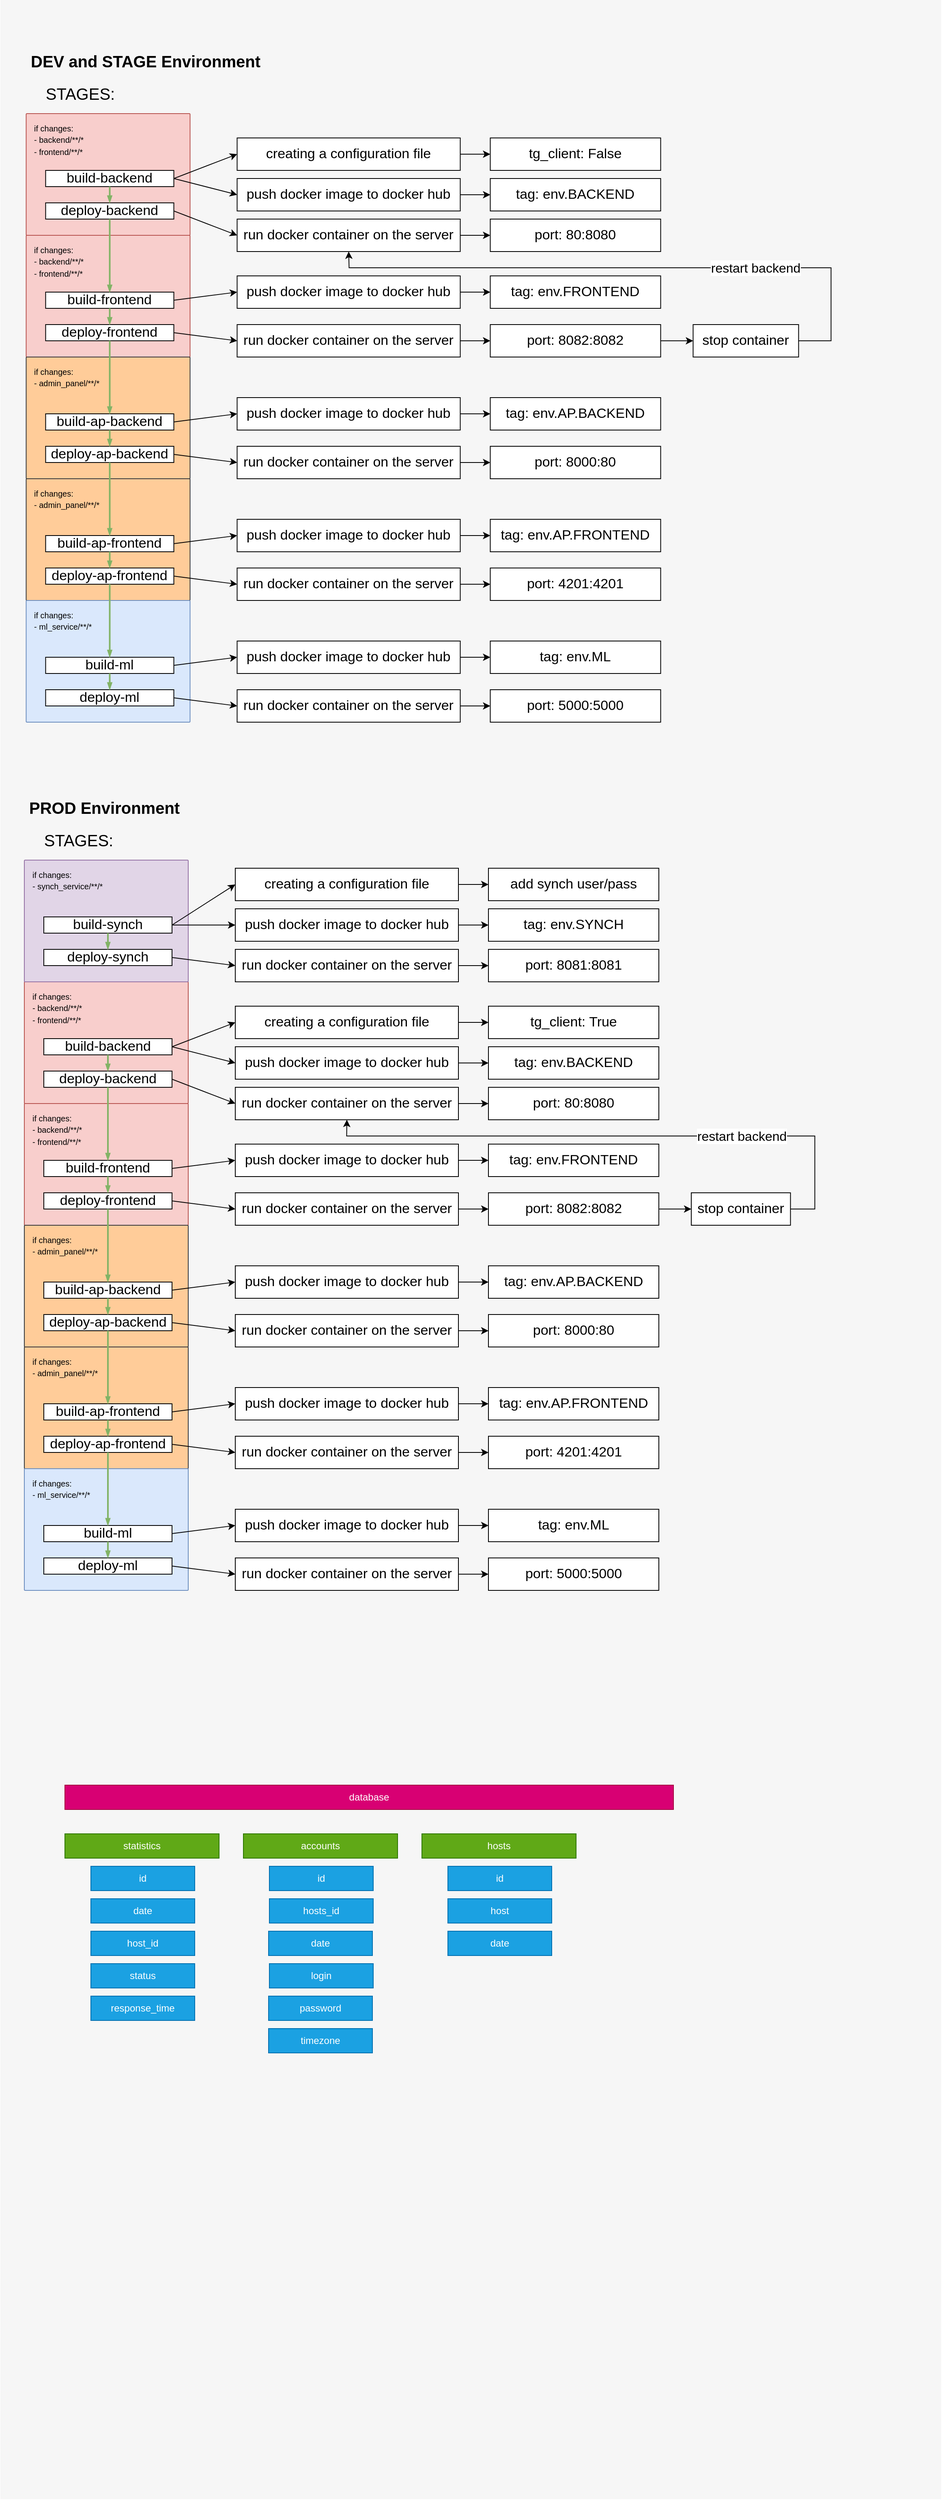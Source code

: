 <mxfile version="21.3.3" type="github">
  <diagram id="f106602c-feb2-e66a-4537-3a34d633f6aa" name="Page-1">
    <mxGraphModel dx="2074" dy="1156" grid="1" gridSize="10" guides="1" tooltips="1" connect="1" arrows="1" fold="1" page="1" pageScale="1" pageWidth="1169" pageHeight="827" background="none" math="0" shadow="0">
      <root>
        <mxCell id="0" />
        <mxCell id="1" parent="0" />
        <mxCell id="14" value="" style="fillColor=#F6F6F6;strokeColor=none;shadow=0;gradientColor=none;fontSize=14;align=left;spacing=10;fontColor=#717171;9E9E9E;verticalAlign=top;spacingTop=-4;fontStyle=0;spacingLeft=40;html=1;" parent="1" vertex="1">
          <mxGeometry x="0.5" width="1159.5" height="3080" as="geometry" />
        </mxCell>
        <mxCell id="2MVCQSWJ5l41HBGscojX-31" value="&lt;font style=&quot;font-size: 10px;&quot; color=&quot;#000000&quot;&gt;if changes:&lt;br&gt;- backend/**/*&lt;br&gt;- frontend/**/*&lt;/font&gt;" style="sketch=0;points=[[0,0,0],[0.25,0,0],[0.5,0,0],[0.75,0,0],[1,0,0],[1,0.25,0],[1,0.5,0],[1,0.75,0],[1,1,0],[0.75,1,0],[0.5,1,0],[0.25,1,0],[0,1,0],[0,0.75,0],[0,0.5,0],[0,0.25,0]];rounded=1;absoluteArcSize=1;arcSize=2;html=1;strokeColor=#b85450;shadow=0;dashed=0;fontSize=12;align=left;verticalAlign=top;spacing=10;spacingTop=-4;fillColor=#f8cecc;" parent="1" vertex="1">
          <mxGeometry x="32.25" y="140" width="202" height="150" as="geometry" />
        </mxCell>
        <mxCell id="2MVCQSWJ5l41HBGscojX-14" value="DEV and STAGE Environment" style="text;strokeColor=none;align=left;fillColor=none;html=1;verticalAlign=middle;whiteSpace=wrap;rounded=0;fontStyle=1;fontSize=20;" parent="1" vertex="1">
          <mxGeometry x="36.25" y="60" width="308" height="30" as="geometry" />
        </mxCell>
        <mxCell id="2MVCQSWJ5l41HBGscojX-16" value="STAGES:" style="text;html=1;strokeColor=none;fillColor=none;align=center;verticalAlign=middle;whiteSpace=wrap;rounded=0;fontSize=20;" parent="1" vertex="1">
          <mxGeometry x="44.25" y="100" width="110" height="30" as="geometry" />
        </mxCell>
        <mxCell id="2MVCQSWJ5l41HBGscojX-17" value="build-backend" style="rounded=0;whiteSpace=wrap;html=1;fontSize=17;" parent="1" vertex="1">
          <mxGeometry x="56.25" y="210" width="158" height="20" as="geometry" />
        </mxCell>
        <mxCell id="2MVCQSWJ5l41HBGscojX-18" value="deploy-backend" style="rounded=0;whiteSpace=wrap;html=1;fontSize=17;" parent="1" vertex="1">
          <mxGeometry x="56.25" y="250" width="158" height="20" as="geometry" />
        </mxCell>
        <mxCell id="2MVCQSWJ5l41HBGscojX-29" value="" style="edgeStyle=orthogonalEdgeStyle;fontSize=12;html=1;endArrow=blockThin;endFill=1;rounded=0;strokeWidth=2;endSize=4;startSize=4;strokeColor=#82b366;dashed=0;exitX=0.5;exitY=1;exitDx=0;exitDy=0;entryX=0.5;entryY=0;entryDx=0;entryDy=0;fillColor=#d5e8d4;" parent="1" source="2MVCQSWJ5l41HBGscojX-17" target="2MVCQSWJ5l41HBGscojX-18" edge="1">
          <mxGeometry width="100" relative="1" as="geometry">
            <mxPoint x="156.25" y="420" as="sourcePoint" />
            <mxPoint x="156.25" y="280" as="targetPoint" />
          </mxGeometry>
        </mxCell>
        <mxCell id="2MVCQSWJ5l41HBGscojX-32" value="&lt;font style=&quot;font-size: 10px;&quot; color=&quot;#000000&quot;&gt;if changes:&lt;br&gt;- backend/**/*&lt;br&gt;- frontend/**/*&lt;/font&gt;" style="sketch=0;points=[[0,0,0],[0.25,0,0],[0.5,0,0],[0.75,0,0],[1,0,0],[1,0.25,0],[1,0.5,0],[1,0.75,0],[1,1,0],[0.75,1,0],[0.5,1,0],[0.25,1,0],[0,1,0],[0,0.75,0],[0,0.5,0],[0,0.25,0]];rounded=1;absoluteArcSize=1;arcSize=2;html=1;strokeColor=#b85450;shadow=0;dashed=0;fontSize=12;align=left;verticalAlign=top;spacing=10;spacingTop=-4;fillColor=#f8cecc;" parent="1" vertex="1">
          <mxGeometry x="32.25" y="290" width="202" height="150" as="geometry" />
        </mxCell>
        <mxCell id="2MVCQSWJ5l41HBGscojX-33" value="build-frontend" style="rounded=0;whiteSpace=wrap;html=1;fontSize=17;" parent="1" vertex="1">
          <mxGeometry x="56.25" y="360" width="158" height="20" as="geometry" />
        </mxCell>
        <mxCell id="2MVCQSWJ5l41HBGscojX-34" value="deploy-frontend" style="rounded=0;whiteSpace=wrap;html=1;fontSize=17;" parent="1" vertex="1">
          <mxGeometry x="56.25" y="400" width="158" height="20" as="geometry" />
        </mxCell>
        <mxCell id="2MVCQSWJ5l41HBGscojX-35" value="" style="edgeStyle=orthogonalEdgeStyle;fontSize=12;html=1;endArrow=blockThin;endFill=1;rounded=0;strokeWidth=2;endSize=4;startSize=4;strokeColor=#82b366;dashed=0;exitX=0.5;exitY=1;exitDx=0;exitDy=0;entryX=0.5;entryY=0;entryDx=0;entryDy=0;fillColor=#d5e8d4;gradientColor=#97d077;" parent="1" source="2MVCQSWJ5l41HBGscojX-33" target="2MVCQSWJ5l41HBGscojX-34" edge="1">
          <mxGeometry width="100" relative="1" as="geometry">
            <mxPoint x="156.25" y="570" as="sourcePoint" />
            <mxPoint x="156.25" y="430" as="targetPoint" />
          </mxGeometry>
        </mxCell>
        <mxCell id="2MVCQSWJ5l41HBGscojX-36" value="" style="edgeStyle=orthogonalEdgeStyle;fontSize=12;html=1;endArrow=blockThin;endFill=1;rounded=0;strokeWidth=2;endSize=4;startSize=4;strokeColor=#82b366;dashed=0;fontColor=#000000;exitX=0.5;exitY=1;exitDx=0;exitDy=0;entryX=0.5;entryY=0;entryDx=0;entryDy=0;fillColor=#d5e8d4;gradientColor=#97d077;" parent="1" source="2MVCQSWJ5l41HBGscojX-18" target="2MVCQSWJ5l41HBGscojX-33" edge="1">
          <mxGeometry width="100" relative="1" as="geometry">
            <mxPoint x="164.25" y="370" as="sourcePoint" />
            <mxPoint x="264.25" y="370" as="targetPoint" />
          </mxGeometry>
        </mxCell>
        <mxCell id="2MVCQSWJ5l41HBGscojX-37" value="&lt;font style=&quot;font-size: 10px;&quot; color=&quot;#000000&quot;&gt;if changes:&lt;br&gt;- admin_panel/**/*&lt;br&gt;&lt;/font&gt;" style="sketch=0;points=[[0,0,0],[0.25,0,0],[0.5,0,0],[0.75,0,0],[1,0,0],[1,0.25,0],[1,0.5,0],[1,0.75,0],[1,1,0],[0.75,1,0],[0.5,1,0],[0.25,1,0],[0,1,0],[0,0.75,0],[0,0.5,0],[0,0.25,0]];rounded=1;absoluteArcSize=1;arcSize=2;html=1;strokeColor=#36393d;shadow=0;dashed=0;fontSize=12;align=left;verticalAlign=top;spacing=10;spacingTop=-4;fillColor=#ffcc99;" parent="1" vertex="1">
          <mxGeometry x="32.25" y="440" width="202" height="150" as="geometry" />
        </mxCell>
        <mxCell id="2MVCQSWJ5l41HBGscojX-38" value="build-ap-backend" style="rounded=0;whiteSpace=wrap;html=1;fontSize=17;" parent="1" vertex="1">
          <mxGeometry x="56.25" y="510" width="158" height="20" as="geometry" />
        </mxCell>
        <mxCell id="2MVCQSWJ5l41HBGscojX-39" value="deploy-ap-backend" style="rounded=0;whiteSpace=wrap;html=1;fontSize=17;" parent="1" vertex="1">
          <mxGeometry x="56.25" y="550" width="158" height="20" as="geometry" />
        </mxCell>
        <mxCell id="2MVCQSWJ5l41HBGscojX-40" value="" style="edgeStyle=orthogonalEdgeStyle;fontSize=12;html=1;endArrow=blockThin;endFill=1;rounded=0;strokeWidth=2;endSize=4;startSize=4;strokeColor=#82b366;dashed=0;exitX=0.5;exitY=1;exitDx=0;exitDy=0;entryX=0.5;entryY=0;entryDx=0;entryDy=0;fillColor=#d5e8d4;" parent="1" source="2MVCQSWJ5l41HBGscojX-38" target="2MVCQSWJ5l41HBGscojX-39" edge="1">
          <mxGeometry width="100" relative="1" as="geometry">
            <mxPoint x="156.25" y="720" as="sourcePoint" />
            <mxPoint x="156.25" y="580" as="targetPoint" />
          </mxGeometry>
        </mxCell>
        <mxCell id="2MVCQSWJ5l41HBGscojX-41" value="" style="edgeStyle=orthogonalEdgeStyle;fontSize=12;html=1;endArrow=blockThin;endFill=1;rounded=0;strokeWidth=2;endSize=4;startSize=4;strokeColor=#82b366;dashed=0;fontColor=#000000;exitX=0.5;exitY=1;exitDx=0;exitDy=0;entryX=0.5;entryY=0;entryDx=0;entryDy=0;fillColor=#d5e8d4;" parent="1" source="2MVCQSWJ5l41HBGscojX-34" target="2MVCQSWJ5l41HBGscojX-38" edge="1">
          <mxGeometry width="100" relative="1" as="geometry">
            <mxPoint x="164.25" y="370" as="sourcePoint" />
            <mxPoint x="264.25" y="370" as="targetPoint" />
          </mxGeometry>
        </mxCell>
        <mxCell id="2MVCQSWJ5l41HBGscojX-42" value="&lt;font style=&quot;font-size: 10px;&quot; color=&quot;#000000&quot;&gt;if changes:&lt;br&gt;- admin_panel/**/*&lt;br&gt;&lt;/font&gt;" style="sketch=0;points=[[0,0,0],[0.25,0,0],[0.5,0,0],[0.75,0,0],[1,0,0],[1,0.25,0],[1,0.5,0],[1,0.75,0],[1,1,0],[0.75,1,0],[0.5,1,0],[0.25,1,0],[0,1,0],[0,0.75,0],[0,0.5,0],[0,0.25,0]];rounded=1;absoluteArcSize=1;arcSize=2;html=1;strokeColor=#36393d;shadow=0;dashed=0;fontSize=12;align=left;verticalAlign=top;spacing=10;spacingTop=-4;fillColor=#ffcc99;" parent="1" vertex="1">
          <mxGeometry x="32.25" y="590" width="202" height="150" as="geometry" />
        </mxCell>
        <mxCell id="2MVCQSWJ5l41HBGscojX-43" value="build-ap-frontend" style="rounded=0;whiteSpace=wrap;html=1;fontSize=17;" parent="1" vertex="1">
          <mxGeometry x="56.25" y="660" width="158" height="20" as="geometry" />
        </mxCell>
        <mxCell id="2MVCQSWJ5l41HBGscojX-44" value="deploy-ap-frontend" style="rounded=0;whiteSpace=wrap;html=1;fontSize=17;" parent="1" vertex="1">
          <mxGeometry x="56.25" y="700" width="158" height="20" as="geometry" />
        </mxCell>
        <mxCell id="2MVCQSWJ5l41HBGscojX-45" value="" style="edgeStyle=orthogonalEdgeStyle;fontSize=12;html=1;endArrow=blockThin;endFill=1;rounded=0;strokeWidth=2;endSize=4;startSize=4;strokeColor=#82b366;dashed=0;exitX=0.5;exitY=1;exitDx=0;exitDy=0;entryX=0.5;entryY=0;entryDx=0;entryDy=0;fillColor=#d5e8d4;" parent="1" source="2MVCQSWJ5l41HBGscojX-43" target="2MVCQSWJ5l41HBGscojX-44" edge="1">
          <mxGeometry width="100" relative="1" as="geometry">
            <mxPoint x="156.25" y="870" as="sourcePoint" />
            <mxPoint x="156.25" y="730" as="targetPoint" />
          </mxGeometry>
        </mxCell>
        <mxCell id="2MVCQSWJ5l41HBGscojX-46" value="" style="edgeStyle=orthogonalEdgeStyle;fontSize=12;html=1;endArrow=blockThin;endFill=1;rounded=0;strokeWidth=2;endSize=4;startSize=4;strokeColor=#82b366;dashed=0;fontColor=#000000;exitX=0.5;exitY=1;exitDx=0;exitDy=0;entryX=0.5;entryY=0;entryDx=0;entryDy=0;fillColor=#d5e8d4;" parent="1" source="2MVCQSWJ5l41HBGscojX-39" target="2MVCQSWJ5l41HBGscojX-43" edge="1">
          <mxGeometry width="100" relative="1" as="geometry">
            <mxPoint x="164.25" y="510" as="sourcePoint" />
            <mxPoint x="264.25" y="510" as="targetPoint" />
          </mxGeometry>
        </mxCell>
        <mxCell id="2MVCQSWJ5l41HBGscojX-48" value="&lt;font style=&quot;font-size: 10px;&quot; color=&quot;#000000&quot;&gt;if changes:&lt;br&gt;- ml_service/**/*&lt;br&gt;&lt;/font&gt;" style="sketch=0;points=[[0,0,0],[0.25,0,0],[0.5,0,0],[0.75,0,0],[1,0,0],[1,0.25,0],[1,0.5,0],[1,0.75,0],[1,1,0],[0.75,1,0],[0.5,1,0],[0.25,1,0],[0,1,0],[0,0.75,0],[0,0.5,0],[0,0.25,0]];rounded=1;absoluteArcSize=1;arcSize=2;html=1;strokeColor=#6c8ebf;shadow=0;dashed=0;fontSize=12;align=left;verticalAlign=top;spacing=10;spacingTop=-4;fillColor=#dae8fc;" parent="1" vertex="1">
          <mxGeometry x="32.25" y="740" width="202" height="150" as="geometry" />
        </mxCell>
        <mxCell id="2MVCQSWJ5l41HBGscojX-49" value="build-ml" style="rounded=0;whiteSpace=wrap;html=1;fontSize=17;" parent="1" vertex="1">
          <mxGeometry x="56.25" y="810" width="158" height="20" as="geometry" />
        </mxCell>
        <mxCell id="2MVCQSWJ5l41HBGscojX-50" value="deploy-ml" style="rounded=0;whiteSpace=wrap;html=1;fontSize=17;" parent="1" vertex="1">
          <mxGeometry x="56.25" y="850" width="158" height="20" as="geometry" />
        </mxCell>
        <mxCell id="2MVCQSWJ5l41HBGscojX-51" value="" style="edgeStyle=orthogonalEdgeStyle;fontSize=12;html=1;endArrow=blockThin;endFill=1;rounded=0;strokeWidth=2;endSize=4;startSize=4;strokeColor=#82b366;dashed=0;exitX=0.5;exitY=1;exitDx=0;exitDy=0;entryX=0.5;entryY=0;entryDx=0;entryDy=0;fillColor=#d5e8d4;" parent="1" source="2MVCQSWJ5l41HBGscojX-49" target="2MVCQSWJ5l41HBGscojX-50" edge="1">
          <mxGeometry width="100" relative="1" as="geometry">
            <mxPoint x="156.25" y="1020" as="sourcePoint" />
            <mxPoint x="156.25" y="880" as="targetPoint" />
          </mxGeometry>
        </mxCell>
        <mxCell id="2MVCQSWJ5l41HBGscojX-52" value="" style="edgeStyle=orthogonalEdgeStyle;fontSize=12;html=1;endArrow=blockThin;endFill=1;rounded=0;strokeWidth=2;endSize=4;startSize=4;strokeColor=#82b366;dashed=0;fontColor=#000000;exitX=0.5;exitY=1;exitDx=0;exitDy=0;entryX=0.5;entryY=0;entryDx=0;entryDy=0;fillColor=#d5e8d4;" parent="1" source="2MVCQSWJ5l41HBGscojX-44" target="2MVCQSWJ5l41HBGscojX-49" edge="1">
          <mxGeometry width="100" relative="1" as="geometry">
            <mxPoint x="164.25" y="570" as="sourcePoint" />
            <mxPoint x="264.25" y="570" as="targetPoint" />
          </mxGeometry>
        </mxCell>
        <mxCell id="2MVCQSWJ5l41HBGscojX-53" value="" style="endArrow=classic;html=1;rounded=0;strokeColor=#000000;fontSize=17;fontColor=#000000;entryX=0;entryY=0.5;entryDx=0;entryDy=0;" parent="1" target="2MVCQSWJ5l41HBGscojX-55" edge="1">
          <mxGeometry width="50" height="50" relative="1" as="geometry">
            <mxPoint x="214.25" y="220" as="sourcePoint" />
            <mxPoint x="244.25" y="420" as="targetPoint" />
          </mxGeometry>
        </mxCell>
        <mxCell id="2MVCQSWJ5l41HBGscojX-55" value="push docker image to docker hub" style="rounded=0;whiteSpace=wrap;html=1;fontSize=17;" parent="1" vertex="1">
          <mxGeometry x="292.25" y="220" width="275" height="40" as="geometry" />
        </mxCell>
        <mxCell id="2MVCQSWJ5l41HBGscojX-56" value="run docker container on the server" style="rounded=0;whiteSpace=wrap;html=1;fontSize=17;" parent="1" vertex="1">
          <mxGeometry x="292.25" y="270" width="275" height="40" as="geometry" />
        </mxCell>
        <mxCell id="2MVCQSWJ5l41HBGscojX-57" value="" style="endArrow=classic;html=1;rounded=0;strokeColor=#000000;fontSize=17;fontColor=#000000;exitX=1;exitY=0.5;exitDx=0;exitDy=0;entryX=0;entryY=0.5;entryDx=0;entryDy=0;" parent="1" source="2MVCQSWJ5l41HBGscojX-18" target="2MVCQSWJ5l41HBGscojX-56" edge="1">
          <mxGeometry width="50" height="50" relative="1" as="geometry">
            <mxPoint x="194.25" y="450" as="sourcePoint" />
            <mxPoint x="244.25" y="400" as="targetPoint" />
          </mxGeometry>
        </mxCell>
        <mxCell id="2MVCQSWJ5l41HBGscojX-58" value="creating a configuration file" style="rounded=0;whiteSpace=wrap;html=1;fontSize=17;" parent="1" vertex="1">
          <mxGeometry x="292.25" y="170" width="275" height="40" as="geometry" />
        </mxCell>
        <mxCell id="2MVCQSWJ5l41HBGscojX-59" value="" style="endArrow=classic;html=1;rounded=0;strokeColor=#000000;fontSize=17;fontColor=#000000;entryX=0;entryY=0.5;entryDx=0;entryDy=0;" parent="1" target="2MVCQSWJ5l41HBGscojX-58" edge="1">
          <mxGeometry width="50" height="50" relative="1" as="geometry">
            <mxPoint x="214.25" y="220" as="sourcePoint" />
            <mxPoint x="234.25" y="440" as="targetPoint" />
          </mxGeometry>
        </mxCell>
        <mxCell id="2MVCQSWJ5l41HBGscojX-60" value="run docker container on the server" style="rounded=0;whiteSpace=wrap;html=1;fontSize=17;" parent="1" vertex="1">
          <mxGeometry x="292.25" y="400" width="275" height="40" as="geometry" />
        </mxCell>
        <mxCell id="2MVCQSWJ5l41HBGscojX-61" value="push docker image to docker hub" style="rounded=0;whiteSpace=wrap;html=1;fontSize=17;" parent="1" vertex="1">
          <mxGeometry x="292.25" y="340" width="275" height="40" as="geometry" />
        </mxCell>
        <mxCell id="2MVCQSWJ5l41HBGscojX-62" value="" style="endArrow=classic;html=1;rounded=0;strokeColor=#000000;fontSize=17;fontColor=#000000;exitX=1;exitY=0.5;exitDx=0;exitDy=0;entryX=0;entryY=0.5;entryDx=0;entryDy=0;" parent="1" source="2MVCQSWJ5l41HBGscojX-33" target="2MVCQSWJ5l41HBGscojX-61" edge="1">
          <mxGeometry width="50" height="50" relative="1" as="geometry">
            <mxPoint x="434.25" y="470" as="sourcePoint" />
            <mxPoint x="484.25" y="420" as="targetPoint" />
          </mxGeometry>
        </mxCell>
        <mxCell id="2MVCQSWJ5l41HBGscojX-63" value="" style="endArrow=classic;html=1;rounded=0;strokeColor=#000000;fontSize=17;fontColor=#000000;exitX=1;exitY=0.5;exitDx=0;exitDy=0;entryX=0;entryY=0.5;entryDx=0;entryDy=0;" parent="1" source="2MVCQSWJ5l41HBGscojX-34" target="2MVCQSWJ5l41HBGscojX-60" edge="1">
          <mxGeometry width="50" height="50" relative="1" as="geometry">
            <mxPoint x="434.25" y="470" as="sourcePoint" />
            <mxPoint x="484.25" y="420" as="targetPoint" />
          </mxGeometry>
        </mxCell>
        <mxCell id="2MVCQSWJ5l41HBGscojX-64" value="push docker image to docker hub" style="rounded=0;whiteSpace=wrap;html=1;fontSize=17;" parent="1" vertex="1">
          <mxGeometry x="292.25" y="490" width="275" height="40" as="geometry" />
        </mxCell>
        <mxCell id="2MVCQSWJ5l41HBGscojX-65" value="run docker container on the server" style="rounded=0;whiteSpace=wrap;html=1;fontSize=17;" parent="1" vertex="1">
          <mxGeometry x="292.25" y="550" width="275" height="40" as="geometry" />
        </mxCell>
        <mxCell id="2MVCQSWJ5l41HBGscojX-66" value="" style="endArrow=classic;html=1;rounded=0;strokeColor=#000000;fontSize=17;fontColor=#000000;exitX=1;exitY=0.5;exitDx=0;exitDy=0;entryX=0;entryY=0.5;entryDx=0;entryDy=0;" parent="1" source="2MVCQSWJ5l41HBGscojX-38" target="2MVCQSWJ5l41HBGscojX-64" edge="1">
          <mxGeometry width="50" height="50" relative="1" as="geometry">
            <mxPoint x="434.25" y="570" as="sourcePoint" />
            <mxPoint x="484.25" y="520" as="targetPoint" />
          </mxGeometry>
        </mxCell>
        <mxCell id="2MVCQSWJ5l41HBGscojX-67" value="" style="endArrow=classic;html=1;rounded=0;strokeColor=#000000;fontSize=17;fontColor=#000000;exitX=1;exitY=0.5;exitDx=0;exitDy=0;entryX=0;entryY=0.5;entryDx=0;entryDy=0;" parent="1" source="2MVCQSWJ5l41HBGscojX-39" target="2MVCQSWJ5l41HBGscojX-65" edge="1">
          <mxGeometry width="50" height="50" relative="1" as="geometry">
            <mxPoint x="434.25" y="570" as="sourcePoint" />
            <mxPoint x="484.25" y="520" as="targetPoint" />
          </mxGeometry>
        </mxCell>
        <mxCell id="2MVCQSWJ5l41HBGscojX-68" value="tg_client: False" style="rounded=0;whiteSpace=wrap;html=1;fontSize=17;" parent="1" vertex="1">
          <mxGeometry x="604.25" y="170" width="210" height="40" as="geometry" />
        </mxCell>
        <mxCell id="2MVCQSWJ5l41HBGscojX-69" value="" style="endArrow=classic;html=1;rounded=0;strokeColor=#000000;fontSize=17;fontColor=#000000;exitX=1;exitY=0.5;exitDx=0;exitDy=0;entryX=0;entryY=0.5;entryDx=0;entryDy=0;" parent="1" source="2MVCQSWJ5l41HBGscojX-58" target="2MVCQSWJ5l41HBGscojX-68" edge="1">
          <mxGeometry width="50" height="50" relative="1" as="geometry">
            <mxPoint x="434.25" y="350" as="sourcePoint" />
            <mxPoint x="484.25" y="300" as="targetPoint" />
          </mxGeometry>
        </mxCell>
        <mxCell id="2MVCQSWJ5l41HBGscojX-71" value="port: 80:8080" style="rounded=0;whiteSpace=wrap;html=1;fontSize=17;" parent="1" vertex="1">
          <mxGeometry x="604.25" y="270" width="210" height="40" as="geometry" />
        </mxCell>
        <mxCell id="2MVCQSWJ5l41HBGscojX-72" value="" style="endArrow=classic;html=1;rounded=0;strokeColor=#000000;fontSize=17;fontColor=#000000;exitX=1;exitY=0.5;exitDx=0;exitDy=0;entryX=0;entryY=0.5;entryDx=0;entryDy=0;" parent="1" source="2MVCQSWJ5l41HBGscojX-56" target="2MVCQSWJ5l41HBGscojX-71" edge="1">
          <mxGeometry width="50" height="50" relative="1" as="geometry">
            <mxPoint x="434.25" y="410" as="sourcePoint" />
            <mxPoint x="484.25" y="360" as="targetPoint" />
          </mxGeometry>
        </mxCell>
        <mxCell id="2MVCQSWJ5l41HBGscojX-73" value="tag: env.BACKEND" style="rounded=0;whiteSpace=wrap;html=1;fontSize=17;" parent="1" vertex="1">
          <mxGeometry x="604.25" y="220" width="210" height="40" as="geometry" />
        </mxCell>
        <mxCell id="2MVCQSWJ5l41HBGscojX-74" value="" style="endArrow=classic;html=1;rounded=0;strokeColor=#000000;fontSize=17;fontColor=#000000;exitX=1;exitY=0.5;exitDx=0;exitDy=0;entryX=0;entryY=0.5;entryDx=0;entryDy=0;" parent="1" source="2MVCQSWJ5l41HBGscojX-55" target="2MVCQSWJ5l41HBGscojX-73" edge="1">
          <mxGeometry width="50" height="50" relative="1" as="geometry">
            <mxPoint x="434.25" y="460" as="sourcePoint" />
            <mxPoint x="484.25" y="410" as="targetPoint" />
          </mxGeometry>
        </mxCell>
        <mxCell id="2MVCQSWJ5l41HBGscojX-75" value="tag: env.FRONTEND" style="rounded=0;whiteSpace=wrap;html=1;fontSize=17;" parent="1" vertex="1">
          <mxGeometry x="604.25" y="340" width="210" height="40" as="geometry" />
        </mxCell>
        <mxCell id="2MVCQSWJ5l41HBGscojX-76" value="" style="endArrow=classic;html=1;rounded=0;strokeColor=#000000;fontSize=17;fontColor=#000000;exitX=1;exitY=0.5;exitDx=0;exitDy=0;entryX=0;entryY=0.5;entryDx=0;entryDy=0;" parent="1" source="2MVCQSWJ5l41HBGscojX-61" target="2MVCQSWJ5l41HBGscojX-75" edge="1">
          <mxGeometry width="50" height="50" relative="1" as="geometry">
            <mxPoint x="434.25" y="450" as="sourcePoint" />
            <mxPoint x="484.25" y="400" as="targetPoint" />
          </mxGeometry>
        </mxCell>
        <mxCell id="2MVCQSWJ5l41HBGscojX-77" value="port: 8082:8082" style="rounded=0;whiteSpace=wrap;html=1;fontSize=17;" parent="1" vertex="1">
          <mxGeometry x="604.25" y="400" width="210" height="40" as="geometry" />
        </mxCell>
        <mxCell id="2MVCQSWJ5l41HBGscojX-78" value="" style="endArrow=classic;html=1;rounded=0;strokeColor=#000000;fontSize=17;fontColor=#000000;exitX=1;exitY=0.5;exitDx=0;exitDy=0;entryX=0;entryY=0.5;entryDx=0;entryDy=0;" parent="1" source="2MVCQSWJ5l41HBGscojX-60" target="2MVCQSWJ5l41HBGscojX-77" edge="1">
          <mxGeometry width="50" height="50" relative="1" as="geometry">
            <mxPoint x="434.25" y="450" as="sourcePoint" />
            <mxPoint x="484.25" y="400" as="targetPoint" />
          </mxGeometry>
        </mxCell>
        <mxCell id="2MVCQSWJ5l41HBGscojX-80" value="stop container" style="rounded=0;whiteSpace=wrap;html=1;fontSize=17;" parent="1" vertex="1">
          <mxGeometry x="854.25" y="400" width="130" height="40" as="geometry" />
        </mxCell>
        <mxCell id="2MVCQSWJ5l41HBGscojX-81" value="" style="endArrow=classic;html=1;rounded=0;strokeColor=#000000;fontSize=17;fontColor=#000000;exitX=1;exitY=0.5;exitDx=0;exitDy=0;" parent="1" source="2MVCQSWJ5l41HBGscojX-77" target="2MVCQSWJ5l41HBGscojX-80" edge="1">
          <mxGeometry width="50" height="50" relative="1" as="geometry">
            <mxPoint x="434.25" y="450" as="sourcePoint" />
            <mxPoint x="484.25" y="400" as="targetPoint" />
          </mxGeometry>
        </mxCell>
        <mxCell id="2MVCQSWJ5l41HBGscojX-82" value="tag: env.AP.BACKEND" style="rounded=0;whiteSpace=wrap;html=1;fontSize=17;" parent="1" vertex="1">
          <mxGeometry x="604.25" y="490" width="210" height="40" as="geometry" />
        </mxCell>
        <mxCell id="2MVCQSWJ5l41HBGscojX-83" value="" style="endArrow=classic;html=1;rounded=0;strokeColor=#000000;fontSize=17;fontColor=#000000;exitX=1;exitY=0.5;exitDx=0;exitDy=0;entryX=0;entryY=0.5;entryDx=0;entryDy=0;" parent="1" source="2MVCQSWJ5l41HBGscojX-64" target="2MVCQSWJ5l41HBGscojX-82" edge="1">
          <mxGeometry width="50" height="50" relative="1" as="geometry">
            <mxPoint x="434.25" y="620" as="sourcePoint" />
            <mxPoint x="484.25" y="570" as="targetPoint" />
          </mxGeometry>
        </mxCell>
        <mxCell id="2MVCQSWJ5l41HBGscojX-84" value="port: 8000:80" style="rounded=0;whiteSpace=wrap;html=1;fontSize=17;" parent="1" vertex="1">
          <mxGeometry x="604.25" y="550" width="210" height="40" as="geometry" />
        </mxCell>
        <mxCell id="2MVCQSWJ5l41HBGscojX-85" value="" style="endArrow=classic;html=1;rounded=0;strokeColor=#000000;fontSize=17;fontColor=#000000;exitX=1;exitY=0.5;exitDx=0;exitDy=0;entryX=0;entryY=0.5;entryDx=0;entryDy=0;" parent="1" source="2MVCQSWJ5l41HBGscojX-65" target="2MVCQSWJ5l41HBGscojX-84" edge="1">
          <mxGeometry width="50" height="50" relative="1" as="geometry">
            <mxPoint x="434.25" y="620" as="sourcePoint" />
            <mxPoint x="484.25" y="570" as="targetPoint" />
          </mxGeometry>
        </mxCell>
        <mxCell id="2MVCQSWJ5l41HBGscojX-86" value="push docker image to docker hub" style="rounded=0;whiteSpace=wrap;html=1;fontSize=17;" parent="1" vertex="1">
          <mxGeometry x="292.25" y="640" width="275" height="40" as="geometry" />
        </mxCell>
        <mxCell id="2MVCQSWJ5l41HBGscojX-87" value="run docker container on the server" style="rounded=0;whiteSpace=wrap;html=1;fontSize=17;" parent="1" vertex="1">
          <mxGeometry x="292.25" y="700" width="275" height="40" as="geometry" />
        </mxCell>
        <mxCell id="2MVCQSWJ5l41HBGscojX-88" value="" style="endArrow=classic;html=1;rounded=0;strokeColor=#000000;fontSize=17;fontColor=#000000;exitX=1;exitY=0.5;exitDx=0;exitDy=0;entryX=0;entryY=0.5;entryDx=0;entryDy=0;" parent="1" source="2MVCQSWJ5l41HBGscojX-43" target="2MVCQSWJ5l41HBGscojX-86" edge="1">
          <mxGeometry width="50" height="50" relative="1" as="geometry">
            <mxPoint x="434.25" y="620" as="sourcePoint" />
            <mxPoint x="484.25" y="570" as="targetPoint" />
          </mxGeometry>
        </mxCell>
        <mxCell id="2MVCQSWJ5l41HBGscojX-89" value="" style="endArrow=classic;html=1;rounded=0;strokeColor=#000000;fontSize=17;fontColor=#000000;exitX=1;exitY=0.5;exitDx=0;exitDy=0;entryX=0;entryY=0.5;entryDx=0;entryDy=0;" parent="1" source="2MVCQSWJ5l41HBGscojX-44" target="2MVCQSWJ5l41HBGscojX-87" edge="1">
          <mxGeometry width="50" height="50" relative="1" as="geometry">
            <mxPoint x="434.25" y="620" as="sourcePoint" />
            <mxPoint x="484.25" y="570" as="targetPoint" />
          </mxGeometry>
        </mxCell>
        <mxCell id="2MVCQSWJ5l41HBGscojX-91" value="tag: env.AP.FRONTEND" style="rounded=0;whiteSpace=wrap;html=1;fontSize=17;" parent="1" vertex="1">
          <mxGeometry x="604.25" y="640" width="210" height="40" as="geometry" />
        </mxCell>
        <mxCell id="2MVCQSWJ5l41HBGscojX-92" value="port: 4201:4201" style="rounded=0;whiteSpace=wrap;html=1;fontSize=17;" parent="1" vertex="1">
          <mxGeometry x="604.25" y="700" width="210" height="40" as="geometry" />
        </mxCell>
        <mxCell id="2MVCQSWJ5l41HBGscojX-93" value="" style="endArrow=classic;html=1;rounded=0;strokeColor=#000000;fontSize=17;fontColor=#000000;exitX=1;exitY=0.5;exitDx=0;exitDy=0;entryX=0;entryY=0.5;entryDx=0;entryDy=0;" parent="1" source="2MVCQSWJ5l41HBGscojX-86" target="2MVCQSWJ5l41HBGscojX-91" edge="1">
          <mxGeometry width="50" height="50" relative="1" as="geometry">
            <mxPoint x="434.25" y="620" as="sourcePoint" />
            <mxPoint x="484.25" y="570" as="targetPoint" />
          </mxGeometry>
        </mxCell>
        <mxCell id="2MVCQSWJ5l41HBGscojX-94" value="" style="endArrow=classic;html=1;rounded=0;strokeColor=#000000;fontSize=17;fontColor=#000000;exitX=1;exitY=0.5;exitDx=0;exitDy=0;" parent="1" source="2MVCQSWJ5l41HBGscojX-87" target="2MVCQSWJ5l41HBGscojX-92" edge="1">
          <mxGeometry width="50" height="50" relative="1" as="geometry">
            <mxPoint x="434.25" y="620" as="sourcePoint" />
            <mxPoint x="484.25" y="570" as="targetPoint" />
          </mxGeometry>
        </mxCell>
        <mxCell id="2MVCQSWJ5l41HBGscojX-95" value="push docker image to docker hub" style="rounded=0;whiteSpace=wrap;html=1;fontSize=17;" parent="1" vertex="1">
          <mxGeometry x="292.25" y="790" width="275" height="40" as="geometry" />
        </mxCell>
        <mxCell id="2MVCQSWJ5l41HBGscojX-96" value="run docker container on the server" style="rounded=0;whiteSpace=wrap;html=1;fontSize=17;" parent="1" vertex="1">
          <mxGeometry x="292.25" y="850" width="275" height="40" as="geometry" />
        </mxCell>
        <mxCell id="2MVCQSWJ5l41HBGscojX-97" value="" style="endArrow=classic;html=1;rounded=0;strokeColor=#000000;fontSize=17;fontColor=#000000;exitX=1;exitY=0.5;exitDx=0;exitDy=0;entryX=0;entryY=0.5;entryDx=0;entryDy=0;" parent="1" source="2MVCQSWJ5l41HBGscojX-49" target="2MVCQSWJ5l41HBGscojX-95" edge="1">
          <mxGeometry width="50" height="50" relative="1" as="geometry">
            <mxPoint x="434.25" y="770" as="sourcePoint" />
            <mxPoint x="484.25" y="720" as="targetPoint" />
          </mxGeometry>
        </mxCell>
        <mxCell id="2MVCQSWJ5l41HBGscojX-98" value="" style="endArrow=classic;html=1;rounded=0;strokeColor=#000000;fontSize=17;fontColor=#000000;exitX=1;exitY=0.5;exitDx=0;exitDy=0;entryX=0;entryY=0.5;entryDx=0;entryDy=0;" parent="1" source="2MVCQSWJ5l41HBGscojX-50" target="2MVCQSWJ5l41HBGscojX-96" edge="1">
          <mxGeometry width="50" height="50" relative="1" as="geometry">
            <mxPoint x="434.25" y="770" as="sourcePoint" />
            <mxPoint x="484.25" y="720" as="targetPoint" />
          </mxGeometry>
        </mxCell>
        <mxCell id="2MVCQSWJ5l41HBGscojX-99" value="tag: env.ML" style="rounded=0;whiteSpace=wrap;html=1;fontSize=17;" parent="1" vertex="1">
          <mxGeometry x="604.25" y="790" width="210" height="40" as="geometry" />
        </mxCell>
        <mxCell id="2MVCQSWJ5l41HBGscojX-100" value="port: 5000:5000" style="rounded=0;whiteSpace=wrap;html=1;fontSize=17;" parent="1" vertex="1">
          <mxGeometry x="604.25" y="850" width="210" height="40" as="geometry" />
        </mxCell>
        <mxCell id="2MVCQSWJ5l41HBGscojX-101" value="" style="endArrow=classic;html=1;rounded=0;strokeColor=#000000;fontSize=17;fontColor=#000000;exitX=1;exitY=0.5;exitDx=0;exitDy=0;entryX=0;entryY=0.5;entryDx=0;entryDy=0;" parent="1" source="2MVCQSWJ5l41HBGscojX-95" target="2MVCQSWJ5l41HBGscojX-99" edge="1">
          <mxGeometry width="50" height="50" relative="1" as="geometry">
            <mxPoint x="434.25" y="770" as="sourcePoint" />
            <mxPoint x="484.25" y="720" as="targetPoint" />
          </mxGeometry>
        </mxCell>
        <mxCell id="2MVCQSWJ5l41HBGscojX-102" value="" style="endArrow=classic;html=1;rounded=0;strokeColor=#000000;fontSize=17;fontColor=#000000;exitX=1;exitY=0.5;exitDx=0;exitDy=0;" parent="1" source="2MVCQSWJ5l41HBGscojX-96" target="2MVCQSWJ5l41HBGscojX-100" edge="1">
          <mxGeometry width="50" height="50" relative="1" as="geometry">
            <mxPoint x="434.25" y="770" as="sourcePoint" />
            <mxPoint x="484.25" y="720" as="targetPoint" />
          </mxGeometry>
        </mxCell>
        <mxCell id="2MVCQSWJ5l41HBGscojX-103" value="&lt;font style=&quot;font-size: 10px;&quot; color=&quot;#000000&quot;&gt;if changes:&lt;br&gt;- backend/**/*&lt;br&gt;- frontend/**/*&lt;/font&gt;" style="sketch=0;points=[[0,0,0],[0.25,0,0],[0.5,0,0],[0.75,0,0],[1,0,0],[1,0.25,0],[1,0.5,0],[1,0.75,0],[1,1,0],[0.75,1,0],[0.5,1,0],[0.25,1,0],[0,1,0],[0,0.75,0],[0,0.5,0],[0,0.25,0]];rounded=1;absoluteArcSize=1;arcSize=2;html=1;strokeColor=#b85450;shadow=0;dashed=0;fontSize=12;align=left;verticalAlign=top;spacing=10;spacingTop=-4;fillColor=#f8cecc;" parent="1" vertex="1">
          <mxGeometry x="30" y="1210" width="202" height="150" as="geometry" />
        </mxCell>
        <mxCell id="2MVCQSWJ5l41HBGscojX-104" value="PROD Environment" style="text;strokeColor=none;align=left;fillColor=none;html=1;verticalAlign=middle;whiteSpace=wrap;rounded=0;fontStyle=1;fontSize=20;" parent="1" vertex="1">
          <mxGeometry x="34" y="980" width="308" height="30" as="geometry" />
        </mxCell>
        <mxCell id="2MVCQSWJ5l41HBGscojX-105" value="STAGES:" style="text;html=1;strokeColor=none;fillColor=none;align=center;verticalAlign=middle;whiteSpace=wrap;rounded=0;fontSize=20;" parent="1" vertex="1">
          <mxGeometry x="42" y="1020" width="110" height="30" as="geometry" />
        </mxCell>
        <mxCell id="2MVCQSWJ5l41HBGscojX-106" value="build-backend" style="rounded=0;whiteSpace=wrap;html=1;fontSize=17;" parent="1" vertex="1">
          <mxGeometry x="54" y="1280" width="158" height="20" as="geometry" />
        </mxCell>
        <mxCell id="2MVCQSWJ5l41HBGscojX-107" value="deploy-backend" style="rounded=0;whiteSpace=wrap;html=1;fontSize=17;" parent="1" vertex="1">
          <mxGeometry x="54" y="1320" width="158" height="20" as="geometry" />
        </mxCell>
        <mxCell id="2MVCQSWJ5l41HBGscojX-108" value="" style="edgeStyle=orthogonalEdgeStyle;fontSize=12;html=1;endArrow=blockThin;endFill=1;rounded=0;strokeWidth=2;endSize=4;startSize=4;strokeColor=#82b366;dashed=0;exitX=0.5;exitY=1;exitDx=0;exitDy=0;entryX=0.5;entryY=0;entryDx=0;entryDy=0;fillColor=#d5e8d4;" parent="1" source="2MVCQSWJ5l41HBGscojX-106" target="2MVCQSWJ5l41HBGscojX-107" edge="1">
          <mxGeometry width="100" relative="1" as="geometry">
            <mxPoint x="154" y="1490" as="sourcePoint" />
            <mxPoint x="154" y="1350" as="targetPoint" />
          </mxGeometry>
        </mxCell>
        <mxCell id="2MVCQSWJ5l41HBGscojX-109" value="&lt;font style=&quot;font-size: 10px;&quot; color=&quot;#000000&quot;&gt;if changes:&lt;br&gt;- backend/**/*&lt;br&gt;- frontend/**/*&lt;/font&gt;" style="sketch=0;points=[[0,0,0],[0.25,0,0],[0.5,0,0],[0.75,0,0],[1,0,0],[1,0.25,0],[1,0.5,0],[1,0.75,0],[1,1,0],[0.75,1,0],[0.5,1,0],[0.25,1,0],[0,1,0],[0,0.75,0],[0,0.5,0],[0,0.25,0]];rounded=1;absoluteArcSize=1;arcSize=2;html=1;strokeColor=#b85450;shadow=0;dashed=0;fontSize=12;align=left;verticalAlign=top;spacing=10;spacingTop=-4;fillColor=#f8cecc;" parent="1" vertex="1">
          <mxGeometry x="30" y="1360" width="202" height="150" as="geometry" />
        </mxCell>
        <mxCell id="2MVCQSWJ5l41HBGscojX-110" value="build-frontend" style="rounded=0;whiteSpace=wrap;html=1;fontSize=17;" parent="1" vertex="1">
          <mxGeometry x="54" y="1430" width="158" height="20" as="geometry" />
        </mxCell>
        <mxCell id="2MVCQSWJ5l41HBGscojX-111" value="deploy-frontend" style="rounded=0;whiteSpace=wrap;html=1;fontSize=17;" parent="1" vertex="1">
          <mxGeometry x="54" y="1470" width="158" height="20" as="geometry" />
        </mxCell>
        <mxCell id="2MVCQSWJ5l41HBGscojX-112" value="" style="edgeStyle=orthogonalEdgeStyle;fontSize=12;html=1;endArrow=blockThin;endFill=1;rounded=0;strokeWidth=2;endSize=4;startSize=4;strokeColor=#82b366;dashed=0;exitX=0.5;exitY=1;exitDx=0;exitDy=0;entryX=0.5;entryY=0;entryDx=0;entryDy=0;fillColor=#d5e8d4;gradientColor=#97d077;" parent="1" source="2MVCQSWJ5l41HBGscojX-110" target="2MVCQSWJ5l41HBGscojX-111" edge="1">
          <mxGeometry width="100" relative="1" as="geometry">
            <mxPoint x="154" y="1640" as="sourcePoint" />
            <mxPoint x="154" y="1500" as="targetPoint" />
          </mxGeometry>
        </mxCell>
        <mxCell id="2MVCQSWJ5l41HBGscojX-113" value="" style="edgeStyle=orthogonalEdgeStyle;fontSize=12;html=1;endArrow=blockThin;endFill=1;rounded=0;strokeWidth=2;endSize=4;startSize=4;strokeColor=#82b366;dashed=0;fontColor=#000000;exitX=0.5;exitY=1;exitDx=0;exitDy=0;entryX=0.5;entryY=0;entryDx=0;entryDy=0;fillColor=#d5e8d4;gradientColor=#97d077;" parent="1" source="2MVCQSWJ5l41HBGscojX-107" target="2MVCQSWJ5l41HBGscojX-110" edge="1">
          <mxGeometry width="100" relative="1" as="geometry">
            <mxPoint x="162" y="1440" as="sourcePoint" />
            <mxPoint x="262" y="1440" as="targetPoint" />
          </mxGeometry>
        </mxCell>
        <mxCell id="2MVCQSWJ5l41HBGscojX-114" value="&lt;font style=&quot;font-size: 10px;&quot; color=&quot;#000000&quot;&gt;if changes:&lt;br&gt;- admin_panel/**/*&lt;br&gt;&lt;/font&gt;" style="sketch=0;points=[[0,0,0],[0.25,0,0],[0.5,0,0],[0.75,0,0],[1,0,0],[1,0.25,0],[1,0.5,0],[1,0.75,0],[1,1,0],[0.75,1,0],[0.5,1,0],[0.25,1,0],[0,1,0],[0,0.75,0],[0,0.5,0],[0,0.25,0]];rounded=1;absoluteArcSize=1;arcSize=2;html=1;strokeColor=#36393d;shadow=0;dashed=0;fontSize=12;align=left;verticalAlign=top;spacing=10;spacingTop=-4;fillColor=#ffcc99;" parent="1" vertex="1">
          <mxGeometry x="30" y="1510" width="202" height="150" as="geometry" />
        </mxCell>
        <mxCell id="2MVCQSWJ5l41HBGscojX-115" value="build-ap-backend" style="rounded=0;whiteSpace=wrap;html=1;fontSize=17;" parent="1" vertex="1">
          <mxGeometry x="54" y="1580" width="158" height="20" as="geometry" />
        </mxCell>
        <mxCell id="2MVCQSWJ5l41HBGscojX-116" value="deploy-ap-backend" style="rounded=0;whiteSpace=wrap;html=1;fontSize=17;" parent="1" vertex="1">
          <mxGeometry x="54" y="1620" width="158" height="20" as="geometry" />
        </mxCell>
        <mxCell id="2MVCQSWJ5l41HBGscojX-117" value="" style="edgeStyle=orthogonalEdgeStyle;fontSize=12;html=1;endArrow=blockThin;endFill=1;rounded=0;strokeWidth=2;endSize=4;startSize=4;strokeColor=#82b366;dashed=0;exitX=0.5;exitY=1;exitDx=0;exitDy=0;entryX=0.5;entryY=0;entryDx=0;entryDy=0;fillColor=#d5e8d4;" parent="1" source="2MVCQSWJ5l41HBGscojX-115" target="2MVCQSWJ5l41HBGscojX-116" edge="1">
          <mxGeometry width="100" relative="1" as="geometry">
            <mxPoint x="154" y="1790" as="sourcePoint" />
            <mxPoint x="154" y="1650" as="targetPoint" />
          </mxGeometry>
        </mxCell>
        <mxCell id="2MVCQSWJ5l41HBGscojX-118" value="" style="edgeStyle=orthogonalEdgeStyle;fontSize=12;html=1;endArrow=blockThin;endFill=1;rounded=0;strokeWidth=2;endSize=4;startSize=4;strokeColor=#82b366;dashed=0;fontColor=#000000;exitX=0.5;exitY=1;exitDx=0;exitDy=0;entryX=0.5;entryY=0;entryDx=0;entryDy=0;fillColor=#d5e8d4;" parent="1" source="2MVCQSWJ5l41HBGscojX-111" target="2MVCQSWJ5l41HBGscojX-115" edge="1">
          <mxGeometry width="100" relative="1" as="geometry">
            <mxPoint x="162" y="1440" as="sourcePoint" />
            <mxPoint x="262" y="1440" as="targetPoint" />
          </mxGeometry>
        </mxCell>
        <mxCell id="2MVCQSWJ5l41HBGscojX-119" value="&lt;font style=&quot;font-size: 10px;&quot; color=&quot;#000000&quot;&gt;if changes:&lt;br&gt;- admin_panel/**/*&lt;br&gt;&lt;/font&gt;" style="sketch=0;points=[[0,0,0],[0.25,0,0],[0.5,0,0],[0.75,0,0],[1,0,0],[1,0.25,0],[1,0.5,0],[1,0.75,0],[1,1,0],[0.75,1,0],[0.5,1,0],[0.25,1,0],[0,1,0],[0,0.75,0],[0,0.5,0],[0,0.25,0]];rounded=1;absoluteArcSize=1;arcSize=2;html=1;strokeColor=#36393d;shadow=0;dashed=0;fontSize=12;align=left;verticalAlign=top;spacing=10;spacingTop=-4;fillColor=#ffcc99;" parent="1" vertex="1">
          <mxGeometry x="30" y="1660" width="202" height="150" as="geometry" />
        </mxCell>
        <mxCell id="2MVCQSWJ5l41HBGscojX-120" value="build-ap-frontend" style="rounded=0;whiteSpace=wrap;html=1;fontSize=17;" parent="1" vertex="1">
          <mxGeometry x="54" y="1730" width="158" height="20" as="geometry" />
        </mxCell>
        <mxCell id="2MVCQSWJ5l41HBGscojX-121" value="deploy-ap-frontend" style="rounded=0;whiteSpace=wrap;html=1;fontSize=17;" parent="1" vertex="1">
          <mxGeometry x="54" y="1770" width="158" height="20" as="geometry" />
        </mxCell>
        <mxCell id="2MVCQSWJ5l41HBGscojX-122" value="" style="edgeStyle=orthogonalEdgeStyle;fontSize=12;html=1;endArrow=blockThin;endFill=1;rounded=0;strokeWidth=2;endSize=4;startSize=4;strokeColor=#82b366;dashed=0;exitX=0.5;exitY=1;exitDx=0;exitDy=0;entryX=0.5;entryY=0;entryDx=0;entryDy=0;fillColor=#d5e8d4;" parent="1" source="2MVCQSWJ5l41HBGscojX-120" target="2MVCQSWJ5l41HBGscojX-121" edge="1">
          <mxGeometry width="100" relative="1" as="geometry">
            <mxPoint x="154" y="1940" as="sourcePoint" />
            <mxPoint x="154" y="1800" as="targetPoint" />
          </mxGeometry>
        </mxCell>
        <mxCell id="2MVCQSWJ5l41HBGscojX-123" value="" style="edgeStyle=orthogonalEdgeStyle;fontSize=12;html=1;endArrow=blockThin;endFill=1;rounded=0;strokeWidth=2;endSize=4;startSize=4;strokeColor=#82b366;dashed=0;fontColor=#000000;exitX=0.5;exitY=1;exitDx=0;exitDy=0;entryX=0.5;entryY=0;entryDx=0;entryDy=0;fillColor=#d5e8d4;" parent="1" source="2MVCQSWJ5l41HBGscojX-116" target="2MVCQSWJ5l41HBGscojX-120" edge="1">
          <mxGeometry width="100" relative="1" as="geometry">
            <mxPoint x="162" y="1580" as="sourcePoint" />
            <mxPoint x="262" y="1580" as="targetPoint" />
          </mxGeometry>
        </mxCell>
        <mxCell id="2MVCQSWJ5l41HBGscojX-124" value="&lt;font style=&quot;font-size: 10px;&quot; color=&quot;#000000&quot;&gt;if changes:&lt;br&gt;- ml_service/**/*&lt;br&gt;&lt;/font&gt;" style="sketch=0;points=[[0,0,0],[0.25,0,0],[0.5,0,0],[0.75,0,0],[1,0,0],[1,0.25,0],[1,0.5,0],[1,0.75,0],[1,1,0],[0.75,1,0],[0.5,1,0],[0.25,1,0],[0,1,0],[0,0.75,0],[0,0.5,0],[0,0.25,0]];rounded=1;absoluteArcSize=1;arcSize=2;html=1;strokeColor=#6c8ebf;shadow=0;dashed=0;fontSize=12;align=left;verticalAlign=top;spacing=10;spacingTop=-4;fillColor=#dae8fc;" parent="1" vertex="1">
          <mxGeometry x="30" y="1810" width="202" height="150" as="geometry" />
        </mxCell>
        <mxCell id="2MVCQSWJ5l41HBGscojX-125" value="build-ml" style="rounded=0;whiteSpace=wrap;html=1;fontSize=17;" parent="1" vertex="1">
          <mxGeometry x="54" y="1880" width="158" height="20" as="geometry" />
        </mxCell>
        <mxCell id="2MVCQSWJ5l41HBGscojX-126" value="deploy-ml" style="rounded=0;whiteSpace=wrap;html=1;fontSize=17;" parent="1" vertex="1">
          <mxGeometry x="54" y="1920" width="158" height="20" as="geometry" />
        </mxCell>
        <mxCell id="2MVCQSWJ5l41HBGscojX-127" value="" style="edgeStyle=orthogonalEdgeStyle;fontSize=12;html=1;endArrow=blockThin;endFill=1;rounded=0;strokeWidth=2;endSize=4;startSize=4;strokeColor=#82b366;dashed=0;exitX=0.5;exitY=1;exitDx=0;exitDy=0;entryX=0.5;entryY=0;entryDx=0;entryDy=0;fillColor=#d5e8d4;" parent="1" source="2MVCQSWJ5l41HBGscojX-125" target="2MVCQSWJ5l41HBGscojX-126" edge="1">
          <mxGeometry width="100" relative="1" as="geometry">
            <mxPoint x="154" y="2090" as="sourcePoint" />
            <mxPoint x="154" y="1950" as="targetPoint" />
          </mxGeometry>
        </mxCell>
        <mxCell id="2MVCQSWJ5l41HBGscojX-128" value="" style="edgeStyle=orthogonalEdgeStyle;fontSize=12;html=1;endArrow=blockThin;endFill=1;rounded=0;strokeWidth=2;endSize=4;startSize=4;strokeColor=#82b366;dashed=0;fontColor=#000000;exitX=0.5;exitY=1;exitDx=0;exitDy=0;entryX=0.5;entryY=0;entryDx=0;entryDy=0;fillColor=#d5e8d4;" parent="1" source="2MVCQSWJ5l41HBGscojX-121" target="2MVCQSWJ5l41HBGscojX-125" edge="1">
          <mxGeometry width="100" relative="1" as="geometry">
            <mxPoint x="162" y="1640" as="sourcePoint" />
            <mxPoint x="262" y="1640" as="targetPoint" />
          </mxGeometry>
        </mxCell>
        <mxCell id="2MVCQSWJ5l41HBGscojX-129" value="" style="endArrow=classic;html=1;rounded=0;strokeColor=#000000;fontSize=17;fontColor=#000000;entryX=0;entryY=0.5;entryDx=0;entryDy=0;" parent="1" target="2MVCQSWJ5l41HBGscojX-130" edge="1">
          <mxGeometry width="50" height="50" relative="1" as="geometry">
            <mxPoint x="212" y="1290" as="sourcePoint" />
            <mxPoint x="242" y="1490" as="targetPoint" />
          </mxGeometry>
        </mxCell>
        <mxCell id="2MVCQSWJ5l41HBGscojX-130" value="push docker image to docker hub" style="rounded=0;whiteSpace=wrap;html=1;fontSize=17;" parent="1" vertex="1">
          <mxGeometry x="290" y="1290" width="275" height="40" as="geometry" />
        </mxCell>
        <mxCell id="2MVCQSWJ5l41HBGscojX-131" value="run docker container on the server" style="rounded=0;whiteSpace=wrap;html=1;fontSize=17;" parent="1" vertex="1">
          <mxGeometry x="290" y="1340" width="275" height="40" as="geometry" />
        </mxCell>
        <mxCell id="2MVCQSWJ5l41HBGscojX-132" value="" style="endArrow=classic;html=1;rounded=0;strokeColor=#000000;fontSize=17;fontColor=#000000;exitX=1;exitY=0.5;exitDx=0;exitDy=0;entryX=0;entryY=0.5;entryDx=0;entryDy=0;" parent="1" source="2MVCQSWJ5l41HBGscojX-107" target="2MVCQSWJ5l41HBGscojX-131" edge="1">
          <mxGeometry width="50" height="50" relative="1" as="geometry">
            <mxPoint x="192" y="1520" as="sourcePoint" />
            <mxPoint x="242" y="1470" as="targetPoint" />
          </mxGeometry>
        </mxCell>
        <mxCell id="2MVCQSWJ5l41HBGscojX-133" value="creating a configuration file" style="rounded=0;whiteSpace=wrap;html=1;fontSize=17;" parent="1" vertex="1">
          <mxGeometry x="290" y="1240" width="275" height="40" as="geometry" />
        </mxCell>
        <mxCell id="2MVCQSWJ5l41HBGscojX-134" value="" style="endArrow=classic;html=1;rounded=0;strokeColor=#000000;fontSize=17;fontColor=#000000;entryX=0;entryY=0.5;entryDx=0;entryDy=0;" parent="1" target="2MVCQSWJ5l41HBGscojX-133" edge="1">
          <mxGeometry width="50" height="50" relative="1" as="geometry">
            <mxPoint x="212" y="1290" as="sourcePoint" />
            <mxPoint x="232" y="1510" as="targetPoint" />
          </mxGeometry>
        </mxCell>
        <mxCell id="2MVCQSWJ5l41HBGscojX-135" value="run docker container on the server" style="rounded=0;whiteSpace=wrap;html=1;fontSize=17;" parent="1" vertex="1">
          <mxGeometry x="290" y="1470" width="275" height="40" as="geometry" />
        </mxCell>
        <mxCell id="2MVCQSWJ5l41HBGscojX-136" value="push docker image to docker hub" style="rounded=0;whiteSpace=wrap;html=1;fontSize=17;" parent="1" vertex="1">
          <mxGeometry x="290" y="1410" width="275" height="40" as="geometry" />
        </mxCell>
        <mxCell id="2MVCQSWJ5l41HBGscojX-137" value="" style="endArrow=classic;html=1;rounded=0;strokeColor=#000000;fontSize=17;fontColor=#000000;exitX=1;exitY=0.5;exitDx=0;exitDy=0;entryX=0;entryY=0.5;entryDx=0;entryDy=0;" parent="1" source="2MVCQSWJ5l41HBGscojX-110" target="2MVCQSWJ5l41HBGscojX-136" edge="1">
          <mxGeometry width="50" height="50" relative="1" as="geometry">
            <mxPoint x="432" y="1540" as="sourcePoint" />
            <mxPoint x="482" y="1490" as="targetPoint" />
          </mxGeometry>
        </mxCell>
        <mxCell id="2MVCQSWJ5l41HBGscojX-138" value="" style="endArrow=classic;html=1;rounded=0;strokeColor=#000000;fontSize=17;fontColor=#000000;exitX=1;exitY=0.5;exitDx=0;exitDy=0;entryX=0;entryY=0.5;entryDx=0;entryDy=0;" parent="1" source="2MVCQSWJ5l41HBGscojX-111" target="2MVCQSWJ5l41HBGscojX-135" edge="1">
          <mxGeometry width="50" height="50" relative="1" as="geometry">
            <mxPoint x="432" y="1540" as="sourcePoint" />
            <mxPoint x="482" y="1490" as="targetPoint" />
          </mxGeometry>
        </mxCell>
        <mxCell id="2MVCQSWJ5l41HBGscojX-139" value="push docker image to docker hub" style="rounded=0;whiteSpace=wrap;html=1;fontSize=17;" parent="1" vertex="1">
          <mxGeometry x="290" y="1560" width="275" height="40" as="geometry" />
        </mxCell>
        <mxCell id="2MVCQSWJ5l41HBGscojX-140" value="run docker container on the server" style="rounded=0;whiteSpace=wrap;html=1;fontSize=17;" parent="1" vertex="1">
          <mxGeometry x="290" y="1620" width="275" height="40" as="geometry" />
        </mxCell>
        <mxCell id="2MVCQSWJ5l41HBGscojX-141" value="" style="endArrow=classic;html=1;rounded=0;strokeColor=#000000;fontSize=17;fontColor=#000000;exitX=1;exitY=0.5;exitDx=0;exitDy=0;entryX=0;entryY=0.5;entryDx=0;entryDy=0;" parent="1" source="2MVCQSWJ5l41HBGscojX-115" target="2MVCQSWJ5l41HBGscojX-139" edge="1">
          <mxGeometry width="50" height="50" relative="1" as="geometry">
            <mxPoint x="432" y="1640" as="sourcePoint" />
            <mxPoint x="482" y="1590" as="targetPoint" />
          </mxGeometry>
        </mxCell>
        <mxCell id="2MVCQSWJ5l41HBGscojX-142" value="" style="endArrow=classic;html=1;rounded=0;strokeColor=#000000;fontSize=17;fontColor=#000000;exitX=1;exitY=0.5;exitDx=0;exitDy=0;entryX=0;entryY=0.5;entryDx=0;entryDy=0;" parent="1" source="2MVCQSWJ5l41HBGscojX-116" target="2MVCQSWJ5l41HBGscojX-140" edge="1">
          <mxGeometry width="50" height="50" relative="1" as="geometry">
            <mxPoint x="432" y="1640" as="sourcePoint" />
            <mxPoint x="482" y="1590" as="targetPoint" />
          </mxGeometry>
        </mxCell>
        <mxCell id="2MVCQSWJ5l41HBGscojX-143" value="tg_client: True" style="rounded=0;whiteSpace=wrap;html=1;fontSize=17;" parent="1" vertex="1">
          <mxGeometry x="602" y="1240" width="210" height="40" as="geometry" />
        </mxCell>
        <mxCell id="2MVCQSWJ5l41HBGscojX-144" value="" style="endArrow=classic;html=1;rounded=0;strokeColor=#000000;fontSize=17;fontColor=#000000;exitX=1;exitY=0.5;exitDx=0;exitDy=0;entryX=0;entryY=0.5;entryDx=0;entryDy=0;" parent="1" source="2MVCQSWJ5l41HBGscojX-133" target="2MVCQSWJ5l41HBGscojX-143" edge="1">
          <mxGeometry width="50" height="50" relative="1" as="geometry">
            <mxPoint x="432" y="1420" as="sourcePoint" />
            <mxPoint x="482" y="1370" as="targetPoint" />
          </mxGeometry>
        </mxCell>
        <mxCell id="2MVCQSWJ5l41HBGscojX-145" value="port: 80:8080" style="rounded=0;whiteSpace=wrap;html=1;fontSize=17;" parent="1" vertex="1">
          <mxGeometry x="602" y="1340" width="210" height="40" as="geometry" />
        </mxCell>
        <mxCell id="2MVCQSWJ5l41HBGscojX-146" value="" style="endArrow=classic;html=1;rounded=0;strokeColor=#000000;fontSize=17;fontColor=#000000;exitX=1;exitY=0.5;exitDx=0;exitDy=0;entryX=0;entryY=0.5;entryDx=0;entryDy=0;" parent="1" source="2MVCQSWJ5l41HBGscojX-131" target="2MVCQSWJ5l41HBGscojX-145" edge="1">
          <mxGeometry width="50" height="50" relative="1" as="geometry">
            <mxPoint x="432" y="1480" as="sourcePoint" />
            <mxPoint x="482" y="1430" as="targetPoint" />
          </mxGeometry>
        </mxCell>
        <mxCell id="2MVCQSWJ5l41HBGscojX-147" value="tag: env.BACKEND" style="rounded=0;whiteSpace=wrap;html=1;fontSize=17;" parent="1" vertex="1">
          <mxGeometry x="602" y="1290" width="210" height="40" as="geometry" />
        </mxCell>
        <mxCell id="2MVCQSWJ5l41HBGscojX-148" value="" style="endArrow=classic;html=1;rounded=0;strokeColor=#000000;fontSize=17;fontColor=#000000;exitX=1;exitY=0.5;exitDx=0;exitDy=0;entryX=0;entryY=0.5;entryDx=0;entryDy=0;" parent="1" source="2MVCQSWJ5l41HBGscojX-130" target="2MVCQSWJ5l41HBGscojX-147" edge="1">
          <mxGeometry width="50" height="50" relative="1" as="geometry">
            <mxPoint x="432" y="1530" as="sourcePoint" />
            <mxPoint x="482" y="1480" as="targetPoint" />
          </mxGeometry>
        </mxCell>
        <mxCell id="2MVCQSWJ5l41HBGscojX-149" value="tag: env.FRONTEND" style="rounded=0;whiteSpace=wrap;html=1;fontSize=17;" parent="1" vertex="1">
          <mxGeometry x="602" y="1410" width="210" height="40" as="geometry" />
        </mxCell>
        <mxCell id="2MVCQSWJ5l41HBGscojX-150" value="" style="endArrow=classic;html=1;rounded=0;strokeColor=#000000;fontSize=17;fontColor=#000000;exitX=1;exitY=0.5;exitDx=0;exitDy=0;entryX=0;entryY=0.5;entryDx=0;entryDy=0;" parent="1" source="2MVCQSWJ5l41HBGscojX-136" target="2MVCQSWJ5l41HBGscojX-149" edge="1">
          <mxGeometry width="50" height="50" relative="1" as="geometry">
            <mxPoint x="432" y="1520" as="sourcePoint" />
            <mxPoint x="482" y="1470" as="targetPoint" />
          </mxGeometry>
        </mxCell>
        <mxCell id="2MVCQSWJ5l41HBGscojX-151" value="port: 8082:8082" style="rounded=0;whiteSpace=wrap;html=1;fontSize=17;" parent="1" vertex="1">
          <mxGeometry x="602" y="1470" width="210" height="40" as="geometry" />
        </mxCell>
        <mxCell id="2MVCQSWJ5l41HBGscojX-152" value="" style="endArrow=classic;html=1;rounded=0;strokeColor=#000000;fontSize=17;fontColor=#000000;exitX=1;exitY=0.5;exitDx=0;exitDy=0;entryX=0;entryY=0.5;entryDx=0;entryDy=0;" parent="1" source="2MVCQSWJ5l41HBGscojX-135" target="2MVCQSWJ5l41HBGscojX-151" edge="1">
          <mxGeometry width="50" height="50" relative="1" as="geometry">
            <mxPoint x="432" y="1520" as="sourcePoint" />
            <mxPoint x="482" y="1470" as="targetPoint" />
          </mxGeometry>
        </mxCell>
        <mxCell id="2MVCQSWJ5l41HBGscojX-153" value="stop container" style="rounded=0;whiteSpace=wrap;html=1;fontSize=17;" parent="1" vertex="1">
          <mxGeometry x="852" y="1470" width="122.25" height="40" as="geometry" />
        </mxCell>
        <mxCell id="2MVCQSWJ5l41HBGscojX-154" value="" style="endArrow=classic;html=1;rounded=0;strokeColor=#000000;fontSize=17;fontColor=#000000;exitX=1;exitY=0.5;exitDx=0;exitDy=0;" parent="1" source="2MVCQSWJ5l41HBGscojX-151" target="2MVCQSWJ5l41HBGscojX-153" edge="1">
          <mxGeometry width="50" height="50" relative="1" as="geometry">
            <mxPoint x="432" y="1520" as="sourcePoint" />
            <mxPoint x="482" y="1470" as="targetPoint" />
          </mxGeometry>
        </mxCell>
        <mxCell id="2MVCQSWJ5l41HBGscojX-155" value="tag: env.AP.BACKEND" style="rounded=0;whiteSpace=wrap;html=1;fontSize=17;" parent="1" vertex="1">
          <mxGeometry x="602" y="1560" width="210" height="40" as="geometry" />
        </mxCell>
        <mxCell id="2MVCQSWJ5l41HBGscojX-156" value="" style="endArrow=classic;html=1;rounded=0;strokeColor=#000000;fontSize=17;fontColor=#000000;exitX=1;exitY=0.5;exitDx=0;exitDy=0;entryX=0;entryY=0.5;entryDx=0;entryDy=0;" parent="1" source="2MVCQSWJ5l41HBGscojX-139" target="2MVCQSWJ5l41HBGscojX-155" edge="1">
          <mxGeometry width="50" height="50" relative="1" as="geometry">
            <mxPoint x="432" y="1690" as="sourcePoint" />
            <mxPoint x="482" y="1640" as="targetPoint" />
          </mxGeometry>
        </mxCell>
        <mxCell id="2MVCQSWJ5l41HBGscojX-157" value="port: 8000:80" style="rounded=0;whiteSpace=wrap;html=1;fontSize=17;" parent="1" vertex="1">
          <mxGeometry x="602" y="1620" width="210" height="40" as="geometry" />
        </mxCell>
        <mxCell id="2MVCQSWJ5l41HBGscojX-158" value="" style="endArrow=classic;html=1;rounded=0;strokeColor=#000000;fontSize=17;fontColor=#000000;exitX=1;exitY=0.5;exitDx=0;exitDy=0;entryX=0;entryY=0.5;entryDx=0;entryDy=0;" parent="1" source="2MVCQSWJ5l41HBGscojX-140" target="2MVCQSWJ5l41HBGscojX-157" edge="1">
          <mxGeometry width="50" height="50" relative="1" as="geometry">
            <mxPoint x="432" y="1690" as="sourcePoint" />
            <mxPoint x="482" y="1640" as="targetPoint" />
          </mxGeometry>
        </mxCell>
        <mxCell id="2MVCQSWJ5l41HBGscojX-159" value="push docker image to docker hub" style="rounded=0;whiteSpace=wrap;html=1;fontSize=17;" parent="1" vertex="1">
          <mxGeometry x="290" y="1710" width="275" height="40" as="geometry" />
        </mxCell>
        <mxCell id="2MVCQSWJ5l41HBGscojX-160" value="run docker container on the server" style="rounded=0;whiteSpace=wrap;html=1;fontSize=17;" parent="1" vertex="1">
          <mxGeometry x="290" y="1770" width="275" height="40" as="geometry" />
        </mxCell>
        <mxCell id="2MVCQSWJ5l41HBGscojX-161" value="" style="endArrow=classic;html=1;rounded=0;strokeColor=#000000;fontSize=17;fontColor=#000000;exitX=1;exitY=0.5;exitDx=0;exitDy=0;entryX=0;entryY=0.5;entryDx=0;entryDy=0;" parent="1" source="2MVCQSWJ5l41HBGscojX-120" target="2MVCQSWJ5l41HBGscojX-159" edge="1">
          <mxGeometry width="50" height="50" relative="1" as="geometry">
            <mxPoint x="432" y="1690" as="sourcePoint" />
            <mxPoint x="482" y="1640" as="targetPoint" />
          </mxGeometry>
        </mxCell>
        <mxCell id="2MVCQSWJ5l41HBGscojX-162" value="" style="endArrow=classic;html=1;rounded=0;strokeColor=#000000;fontSize=17;fontColor=#000000;exitX=1;exitY=0.5;exitDx=0;exitDy=0;entryX=0;entryY=0.5;entryDx=0;entryDy=0;" parent="1" source="2MVCQSWJ5l41HBGscojX-121" target="2MVCQSWJ5l41HBGscojX-160" edge="1">
          <mxGeometry width="50" height="50" relative="1" as="geometry">
            <mxPoint x="432" y="1690" as="sourcePoint" />
            <mxPoint x="482" y="1640" as="targetPoint" />
          </mxGeometry>
        </mxCell>
        <mxCell id="2MVCQSWJ5l41HBGscojX-163" value="tag: env.AP.FRONTEND" style="rounded=0;whiteSpace=wrap;html=1;fontSize=17;" parent="1" vertex="1">
          <mxGeometry x="602" y="1710" width="210" height="40" as="geometry" />
        </mxCell>
        <mxCell id="2MVCQSWJ5l41HBGscojX-164" value="port: 4201:4201" style="rounded=0;whiteSpace=wrap;html=1;fontSize=17;" parent="1" vertex="1">
          <mxGeometry x="602" y="1770" width="210" height="40" as="geometry" />
        </mxCell>
        <mxCell id="2MVCQSWJ5l41HBGscojX-165" value="" style="endArrow=classic;html=1;rounded=0;strokeColor=#000000;fontSize=17;fontColor=#000000;exitX=1;exitY=0.5;exitDx=0;exitDy=0;entryX=0;entryY=0.5;entryDx=0;entryDy=0;" parent="1" source="2MVCQSWJ5l41HBGscojX-159" target="2MVCQSWJ5l41HBGscojX-163" edge="1">
          <mxGeometry width="50" height="50" relative="1" as="geometry">
            <mxPoint x="432" y="1690" as="sourcePoint" />
            <mxPoint x="482" y="1640" as="targetPoint" />
          </mxGeometry>
        </mxCell>
        <mxCell id="2MVCQSWJ5l41HBGscojX-166" value="" style="endArrow=classic;html=1;rounded=0;strokeColor=#000000;fontSize=17;fontColor=#000000;exitX=1;exitY=0.5;exitDx=0;exitDy=0;" parent="1" source="2MVCQSWJ5l41HBGscojX-160" target="2MVCQSWJ5l41HBGscojX-164" edge="1">
          <mxGeometry width="50" height="50" relative="1" as="geometry">
            <mxPoint x="432" y="1690" as="sourcePoint" />
            <mxPoint x="482" y="1640" as="targetPoint" />
          </mxGeometry>
        </mxCell>
        <mxCell id="2MVCQSWJ5l41HBGscojX-167" value="push docker image to docker hub" style="rounded=0;whiteSpace=wrap;html=1;fontSize=17;" parent="1" vertex="1">
          <mxGeometry x="290" y="1860" width="275" height="40" as="geometry" />
        </mxCell>
        <mxCell id="2MVCQSWJ5l41HBGscojX-168" value="run docker container on the server" style="rounded=0;whiteSpace=wrap;html=1;fontSize=17;" parent="1" vertex="1">
          <mxGeometry x="290" y="1920" width="275" height="40" as="geometry" />
        </mxCell>
        <mxCell id="2MVCQSWJ5l41HBGscojX-169" value="" style="endArrow=classic;html=1;rounded=0;strokeColor=#000000;fontSize=17;fontColor=#000000;exitX=1;exitY=0.5;exitDx=0;exitDy=0;entryX=0;entryY=0.5;entryDx=0;entryDy=0;" parent="1" source="2MVCQSWJ5l41HBGscojX-125" target="2MVCQSWJ5l41HBGscojX-167" edge="1">
          <mxGeometry width="50" height="50" relative="1" as="geometry">
            <mxPoint x="432" y="1840" as="sourcePoint" />
            <mxPoint x="482" y="1790" as="targetPoint" />
          </mxGeometry>
        </mxCell>
        <mxCell id="2MVCQSWJ5l41HBGscojX-170" value="" style="endArrow=classic;html=1;rounded=0;strokeColor=#000000;fontSize=17;fontColor=#000000;exitX=1;exitY=0.5;exitDx=0;exitDy=0;entryX=0;entryY=0.5;entryDx=0;entryDy=0;" parent="1" source="2MVCQSWJ5l41HBGscojX-126" target="2MVCQSWJ5l41HBGscojX-168" edge="1">
          <mxGeometry width="50" height="50" relative="1" as="geometry">
            <mxPoint x="432" y="1840" as="sourcePoint" />
            <mxPoint x="482" y="1790" as="targetPoint" />
          </mxGeometry>
        </mxCell>
        <mxCell id="2MVCQSWJ5l41HBGscojX-171" value="tag: env.ML" style="rounded=0;whiteSpace=wrap;html=1;fontSize=17;" parent="1" vertex="1">
          <mxGeometry x="602" y="1860" width="210" height="40" as="geometry" />
        </mxCell>
        <mxCell id="2MVCQSWJ5l41HBGscojX-172" value="port: 5000:5000" style="rounded=0;whiteSpace=wrap;html=1;fontSize=17;" parent="1" vertex="1">
          <mxGeometry x="602" y="1920" width="210" height="40" as="geometry" />
        </mxCell>
        <mxCell id="2MVCQSWJ5l41HBGscojX-173" value="" style="endArrow=classic;html=1;rounded=0;strokeColor=#000000;fontSize=17;fontColor=#000000;exitX=1;exitY=0.5;exitDx=0;exitDy=0;entryX=0;entryY=0.5;entryDx=0;entryDy=0;" parent="1" source="2MVCQSWJ5l41HBGscojX-167" target="2MVCQSWJ5l41HBGscojX-171" edge="1">
          <mxGeometry width="50" height="50" relative="1" as="geometry">
            <mxPoint x="432" y="1840" as="sourcePoint" />
            <mxPoint x="482" y="1790" as="targetPoint" />
          </mxGeometry>
        </mxCell>
        <mxCell id="2MVCQSWJ5l41HBGscojX-174" value="" style="endArrow=classic;html=1;rounded=0;strokeColor=#000000;fontSize=17;fontColor=#000000;exitX=1;exitY=0.5;exitDx=0;exitDy=0;" parent="1" source="2MVCQSWJ5l41HBGscojX-168" target="2MVCQSWJ5l41HBGscojX-172" edge="1">
          <mxGeometry width="50" height="50" relative="1" as="geometry">
            <mxPoint x="432" y="1840" as="sourcePoint" />
            <mxPoint x="482" y="1790" as="targetPoint" />
          </mxGeometry>
        </mxCell>
        <mxCell id="2MVCQSWJ5l41HBGscojX-206" value="&lt;font style=&quot;font-size: 10px;&quot; color=&quot;#000000&quot;&gt;if changes:&lt;br&gt;- synch_service/**/*&lt;br&gt;&lt;/font&gt;" style="sketch=0;points=[[0,0,0],[0.25,0,0],[0.5,0,0],[0.75,0,0],[1,0,0],[1,0.25,0],[1,0.5,0],[1,0.75,0],[1,1,0],[0.75,1,0],[0.5,1,0],[0.25,1,0],[0,1,0],[0,0.75,0],[0,0.5,0],[0,0.25,0]];rounded=1;absoluteArcSize=1;arcSize=2;html=1;strokeColor=#9673a6;shadow=0;dashed=0;fontSize=12;align=left;verticalAlign=top;spacing=10;spacingTop=-4;fillColor=#e1d5e7;" parent="1" vertex="1">
          <mxGeometry x="30" y="1060" width="202" height="150" as="geometry" />
        </mxCell>
        <mxCell id="2MVCQSWJ5l41HBGscojX-207" value="build-synch" style="rounded=0;whiteSpace=wrap;html=1;fontSize=17;" parent="1" vertex="1">
          <mxGeometry x="54" y="1130" width="158" height="20" as="geometry" />
        </mxCell>
        <mxCell id="2MVCQSWJ5l41HBGscojX-208" value="deploy-synch" style="rounded=0;whiteSpace=wrap;html=1;fontSize=17;" parent="1" vertex="1">
          <mxGeometry x="54" y="1170" width="158" height="20" as="geometry" />
        </mxCell>
        <mxCell id="2MVCQSWJ5l41HBGscojX-209" value="" style="edgeStyle=orthogonalEdgeStyle;fontSize=12;html=1;endArrow=blockThin;endFill=1;rounded=0;strokeWidth=2;endSize=4;startSize=4;strokeColor=#82b366;dashed=0;exitX=0.5;exitY=1;exitDx=0;exitDy=0;entryX=0.5;entryY=0;entryDx=0;entryDy=0;fillColor=#d5e8d4;" parent="1" source="2MVCQSWJ5l41HBGscojX-207" target="2MVCQSWJ5l41HBGscojX-208" edge="1">
          <mxGeometry width="100" relative="1" as="geometry">
            <mxPoint x="154" y="1340" as="sourcePoint" />
            <mxPoint x="154" y="1200" as="targetPoint" />
          </mxGeometry>
        </mxCell>
        <mxCell id="2MVCQSWJ5l41HBGscojX-210" value="" style="endArrow=classic;html=1;rounded=0;strokeColor=#000000;fontSize=17;fontColor=#000000;entryX=0;entryY=0.5;entryDx=0;entryDy=0;" parent="1" target="2MVCQSWJ5l41HBGscojX-211" edge="1">
          <mxGeometry width="50" height="50" relative="1" as="geometry">
            <mxPoint x="212" y="1140" as="sourcePoint" />
            <mxPoint x="242" y="1340" as="targetPoint" />
          </mxGeometry>
        </mxCell>
        <mxCell id="2MVCQSWJ5l41HBGscojX-211" value="push docker image to docker hub" style="rounded=0;whiteSpace=wrap;html=1;fontSize=17;" parent="1" vertex="1">
          <mxGeometry x="290" y="1120" width="275" height="40" as="geometry" />
        </mxCell>
        <mxCell id="2MVCQSWJ5l41HBGscojX-212" value="run docker container on the server" style="rounded=0;whiteSpace=wrap;html=1;fontSize=17;" parent="1" vertex="1">
          <mxGeometry x="290" y="1170" width="275" height="40" as="geometry" />
        </mxCell>
        <mxCell id="2MVCQSWJ5l41HBGscojX-213" value="" style="endArrow=classic;html=1;rounded=0;strokeColor=#000000;fontSize=17;fontColor=#000000;exitX=1;exitY=0.5;exitDx=0;exitDy=0;entryX=0;entryY=0.5;entryDx=0;entryDy=0;" parent="1" source="2MVCQSWJ5l41HBGscojX-208" target="2MVCQSWJ5l41HBGscojX-212" edge="1">
          <mxGeometry width="50" height="50" relative="1" as="geometry">
            <mxPoint x="192" y="1370" as="sourcePoint" />
            <mxPoint x="242" y="1320" as="targetPoint" />
          </mxGeometry>
        </mxCell>
        <mxCell id="2MVCQSWJ5l41HBGscojX-214" value="creating a configuration file" style="rounded=0;whiteSpace=wrap;html=1;fontSize=17;" parent="1" vertex="1">
          <mxGeometry x="290" y="1070" width="275" height="40" as="geometry" />
        </mxCell>
        <mxCell id="2MVCQSWJ5l41HBGscojX-215" value="" style="endArrow=classic;html=1;rounded=0;strokeColor=#000000;fontSize=17;fontColor=#000000;entryX=0;entryY=0.5;entryDx=0;entryDy=0;" parent="1" target="2MVCQSWJ5l41HBGscojX-214" edge="1">
          <mxGeometry width="50" height="50" relative="1" as="geometry">
            <mxPoint x="212" y="1140" as="sourcePoint" />
            <mxPoint x="232" y="1360" as="targetPoint" />
          </mxGeometry>
        </mxCell>
        <mxCell id="2MVCQSWJ5l41HBGscojX-216" value="add synch user/pass" style="rounded=0;whiteSpace=wrap;html=1;fontSize=17;" parent="1" vertex="1">
          <mxGeometry x="602" y="1070" width="210" height="40" as="geometry" />
        </mxCell>
        <mxCell id="2MVCQSWJ5l41HBGscojX-217" value="" style="endArrow=classic;html=1;rounded=0;strokeColor=#000000;fontSize=17;fontColor=#000000;exitX=1;exitY=0.5;exitDx=0;exitDy=0;entryX=0;entryY=0.5;entryDx=0;entryDy=0;" parent="1" source="2MVCQSWJ5l41HBGscojX-214" target="2MVCQSWJ5l41HBGscojX-216" edge="1">
          <mxGeometry width="50" height="50" relative="1" as="geometry">
            <mxPoint x="432" y="1270" as="sourcePoint" />
            <mxPoint x="482" y="1220" as="targetPoint" />
          </mxGeometry>
        </mxCell>
        <mxCell id="2MVCQSWJ5l41HBGscojX-218" value="port: 8081:8081" style="rounded=0;whiteSpace=wrap;html=1;fontSize=17;" parent="1" vertex="1">
          <mxGeometry x="602" y="1170" width="210" height="40" as="geometry" />
        </mxCell>
        <mxCell id="2MVCQSWJ5l41HBGscojX-219" value="" style="endArrow=classic;html=1;rounded=0;strokeColor=#000000;fontSize=17;fontColor=#000000;exitX=1;exitY=0.5;exitDx=0;exitDy=0;entryX=0;entryY=0.5;entryDx=0;entryDy=0;" parent="1" source="2MVCQSWJ5l41HBGscojX-212" target="2MVCQSWJ5l41HBGscojX-218" edge="1">
          <mxGeometry width="50" height="50" relative="1" as="geometry">
            <mxPoint x="432" y="1330" as="sourcePoint" />
            <mxPoint x="482" y="1280" as="targetPoint" />
          </mxGeometry>
        </mxCell>
        <mxCell id="2MVCQSWJ5l41HBGscojX-220" value="tag: env.SYNCH" style="rounded=0;whiteSpace=wrap;html=1;fontSize=17;" parent="1" vertex="1">
          <mxGeometry x="602" y="1120" width="210" height="40" as="geometry" />
        </mxCell>
        <mxCell id="2MVCQSWJ5l41HBGscojX-221" value="" style="endArrow=classic;html=1;rounded=0;strokeColor=#000000;fontSize=17;fontColor=#000000;exitX=1;exitY=0.5;exitDx=0;exitDy=0;entryX=0;entryY=0.5;entryDx=0;entryDy=0;" parent="1" source="2MVCQSWJ5l41HBGscojX-211" target="2MVCQSWJ5l41HBGscojX-220" edge="1">
          <mxGeometry width="50" height="50" relative="1" as="geometry">
            <mxPoint x="432" y="1380" as="sourcePoint" />
            <mxPoint x="482" y="1330" as="targetPoint" />
          </mxGeometry>
        </mxCell>
        <mxCell id="2MVCQSWJ5l41HBGscojX-224" value="" style="endArrow=classic;html=1;rounded=0;strokeColor=#000000;fontSize=17;fontColor=#000000;exitX=1;exitY=0.5;exitDx=0;exitDy=0;entryX=0.5;entryY=1;entryDx=0;entryDy=0;" parent="1" source="2MVCQSWJ5l41HBGscojX-153" target="2MVCQSWJ5l41HBGscojX-131" edge="1">
          <mxGeometry relative="1" as="geometry">
            <mxPoint x="604.25" y="1410" as="sourcePoint" />
            <mxPoint x="704.25" y="1410" as="targetPoint" />
            <Array as="points">
              <mxPoint x="1004.25" y="1490" />
              <mxPoint x="1004.25" y="1400" />
              <mxPoint x="427.25" y="1400" />
            </Array>
          </mxGeometry>
        </mxCell>
        <mxCell id="2MVCQSWJ5l41HBGscojX-225" value="restart backend" style="edgeLabel;resizable=0;html=1;align=center;verticalAlign=middle;strokeColor=default;fontSize=16;fontColor=#000000;fillColor=#F19C99;labelBackgroundColor=default;" parent="2MVCQSWJ5l41HBGscojX-224" connectable="0" vertex="1">
          <mxGeometry relative="1" as="geometry">
            <mxPoint x="148" as="offset" />
          </mxGeometry>
        </mxCell>
        <mxCell id="2MVCQSWJ5l41HBGscojX-226" value="" style="endArrow=classic;html=1;rounded=0;strokeColor=#000000;fontSize=17;fontColor=#000000;exitX=1;exitY=0.5;exitDx=0;exitDy=0;entryX=0.5;entryY=1;entryDx=0;entryDy=0;" parent="1" source="2MVCQSWJ5l41HBGscojX-80" target="2MVCQSWJ5l41HBGscojX-56" edge="1">
          <mxGeometry relative="1" as="geometry">
            <mxPoint x="1072.75" y="420" as="sourcePoint" />
            <mxPoint x="526" y="310" as="targetPoint" />
            <Array as="points">
              <mxPoint x="1024.25" y="420" />
              <mxPoint x="1024.25" y="380" />
              <mxPoint x="1024.25" y="330" />
              <mxPoint x="430.25" y="330" />
            </Array>
          </mxGeometry>
        </mxCell>
        <mxCell id="2MVCQSWJ5l41HBGscojX-227" value="restart backend" style="edgeLabel;resizable=0;html=1;align=center;verticalAlign=middle;strokeColor=default;fontSize=16;fontColor=#000000;fillColor=#F19C99;labelBackgroundColor=default;" parent="2MVCQSWJ5l41HBGscojX-226" connectable="0" vertex="1">
          <mxGeometry relative="1" as="geometry">
            <mxPoint x="148" as="offset" />
          </mxGeometry>
        </mxCell>
        <mxCell id="E_HyfT88fDQbJQ7TciZs-14" value="database" style="text;align=center;html=1;verticalAlign=middle;whiteSpace=wrap;rounded=0;fillColor=#d80073;fontColor=#ffffff;strokeColor=#A50040;" parent="1" vertex="1">
          <mxGeometry x="80" y="2200" width="750" height="30" as="geometry" />
        </mxCell>
        <mxCell id="E_HyfT88fDQbJQ7TciZs-15" value="id" style="text;strokeColor=#006EAF;align=center;fillColor=#1ba1e2;html=1;verticalAlign=middle;whiteSpace=wrap;rounded=0;fontColor=#ffffff;" parent="1" vertex="1">
          <mxGeometry x="112" y="2300" width="128" height="30" as="geometry" />
        </mxCell>
        <mxCell id="E_HyfT88fDQbJQ7TciZs-16" value="host_id" style="text;strokeColor=#006EAF;align=center;fillColor=#1ba1e2;html=1;verticalAlign=middle;whiteSpace=wrap;rounded=0;fontColor=#ffffff;" parent="1" vertex="1">
          <mxGeometry x="112" y="2380" width="128" height="30" as="geometry" />
        </mxCell>
        <mxCell id="E_HyfT88fDQbJQ7TciZs-17" value="statistics" style="text;strokeColor=#2D7600;align=center;fillColor=#60a917;html=1;verticalAlign=middle;whiteSpace=wrap;rounded=0;fontColor=#ffffff;" parent="1" vertex="1">
          <mxGeometry x="80" y="2260" width="190" height="30" as="geometry" />
        </mxCell>
        <mxCell id="E_HyfT88fDQbJQ7TciZs-19" value="date" style="text;strokeColor=#006EAF;align=center;fillColor=#1ba1e2;html=1;verticalAlign=middle;whiteSpace=wrap;rounded=0;fontColor=#ffffff;" parent="1" vertex="1">
          <mxGeometry x="112" y="2340" width="128" height="30" as="geometry" />
        </mxCell>
        <mxCell id="E_HyfT88fDQbJQ7TciZs-20" value="response_time" style="text;strokeColor=#006EAF;align=center;fillColor=#1ba1e2;html=1;verticalAlign=middle;whiteSpace=wrap;rounded=0;fontColor=#ffffff;" parent="1" vertex="1">
          <mxGeometry x="112" y="2460" width="128" height="30" as="geometry" />
        </mxCell>
        <mxCell id="E_HyfT88fDQbJQ7TciZs-21" value="id" style="text;strokeColor=#006EAF;align=center;fillColor=#1ba1e2;html=1;verticalAlign=middle;whiteSpace=wrap;rounded=0;fontColor=#ffffff;" parent="1" vertex="1">
          <mxGeometry x="332" y="2300" width="128" height="30" as="geometry" />
        </mxCell>
        <mxCell id="E_HyfT88fDQbJQ7TciZs-22" value="hosts_id" style="text;strokeColor=#006EAF;align=center;fillColor=#1ba1e2;html=1;verticalAlign=middle;whiteSpace=wrap;rounded=0;fontColor=#ffffff;" parent="1" vertex="1">
          <mxGeometry x="332" y="2340" width="128" height="30" as="geometry" />
        </mxCell>
        <mxCell id="E_HyfT88fDQbJQ7TciZs-23" value="accounts" style="text;strokeColor=#2D7600;align=center;fillColor=#60a917;html=1;verticalAlign=middle;whiteSpace=wrap;rounded=0;fontColor=#ffffff;" parent="1" vertex="1">
          <mxGeometry x="300" y="2260" width="190" height="30" as="geometry" />
        </mxCell>
        <mxCell id="E_HyfT88fDQbJQ7TciZs-27" value="timezone" style="text;strokeColor=#006EAF;align=center;fillColor=#1ba1e2;html=1;verticalAlign=middle;whiteSpace=wrap;rounded=0;fontColor=#ffffff;" parent="1" vertex="1">
          <mxGeometry x="331" y="2500" width="128" height="30" as="geometry" />
        </mxCell>
        <mxCell id="E_HyfT88fDQbJQ7TciZs-28" value="login" style="text;strokeColor=#006EAF;align=center;fillColor=#1ba1e2;html=1;verticalAlign=middle;whiteSpace=wrap;rounded=0;fontColor=#ffffff;" parent="1" vertex="1">
          <mxGeometry x="332" y="2420" width="128" height="30" as="geometry" />
        </mxCell>
        <mxCell id="E_HyfT88fDQbJQ7TciZs-29" value="password" style="text;strokeColor=#006EAF;align=center;fillColor=#1ba1e2;html=1;verticalAlign=middle;whiteSpace=wrap;rounded=0;fontColor=#ffffff;" parent="1" vertex="1">
          <mxGeometry x="331" y="2460" width="128" height="30" as="geometry" />
        </mxCell>
        <mxCell id="E_HyfT88fDQbJQ7TciZs-30" value="date" style="text;strokeColor=#006EAF;align=center;fillColor=#1ba1e2;html=1;verticalAlign=middle;whiteSpace=wrap;rounded=0;fontColor=#ffffff;" parent="1" vertex="1">
          <mxGeometry x="331" y="2380" width="128" height="30" as="geometry" />
        </mxCell>
        <mxCell id="jygVoQDzYHHINKgwXVKQ-14" value="id" style="text;strokeColor=#006EAF;align=center;fillColor=#1ba1e2;html=1;verticalAlign=middle;whiteSpace=wrap;rounded=0;fontColor=#ffffff;" vertex="1" parent="1">
          <mxGeometry x="552" y="2300" width="128" height="30" as="geometry" />
        </mxCell>
        <mxCell id="jygVoQDzYHHINKgwXVKQ-15" value="host" style="text;strokeColor=#006EAF;align=center;fillColor=#1ba1e2;html=1;verticalAlign=middle;whiteSpace=wrap;rounded=0;fontColor=#ffffff;" vertex="1" parent="1">
          <mxGeometry x="552" y="2340" width="128" height="30" as="geometry" />
        </mxCell>
        <mxCell id="jygVoQDzYHHINKgwXVKQ-16" value="hosts" style="text;strokeColor=#2D7600;align=center;fillColor=#60a917;html=1;verticalAlign=middle;whiteSpace=wrap;rounded=0;fontColor=#ffffff;" vertex="1" parent="1">
          <mxGeometry x="520" y="2260" width="190" height="30" as="geometry" />
        </mxCell>
        <mxCell id="jygVoQDzYHHINKgwXVKQ-18" value="date" style="text;strokeColor=#006EAF;align=center;fillColor=#1ba1e2;html=1;verticalAlign=middle;whiteSpace=wrap;rounded=0;fontColor=#ffffff;" vertex="1" parent="1">
          <mxGeometry x="552" y="2380" width="128" height="30" as="geometry" />
        </mxCell>
        <mxCell id="jygVoQDzYHHINKgwXVKQ-20" value="status" style="text;strokeColor=#006EAF;align=center;fillColor=#1ba1e2;html=1;verticalAlign=middle;whiteSpace=wrap;rounded=0;fontColor=#ffffff;" vertex="1" parent="1">
          <mxGeometry x="112" y="2420" width="128" height="30" as="geometry" />
        </mxCell>
      </root>
    </mxGraphModel>
  </diagram>
</mxfile>
